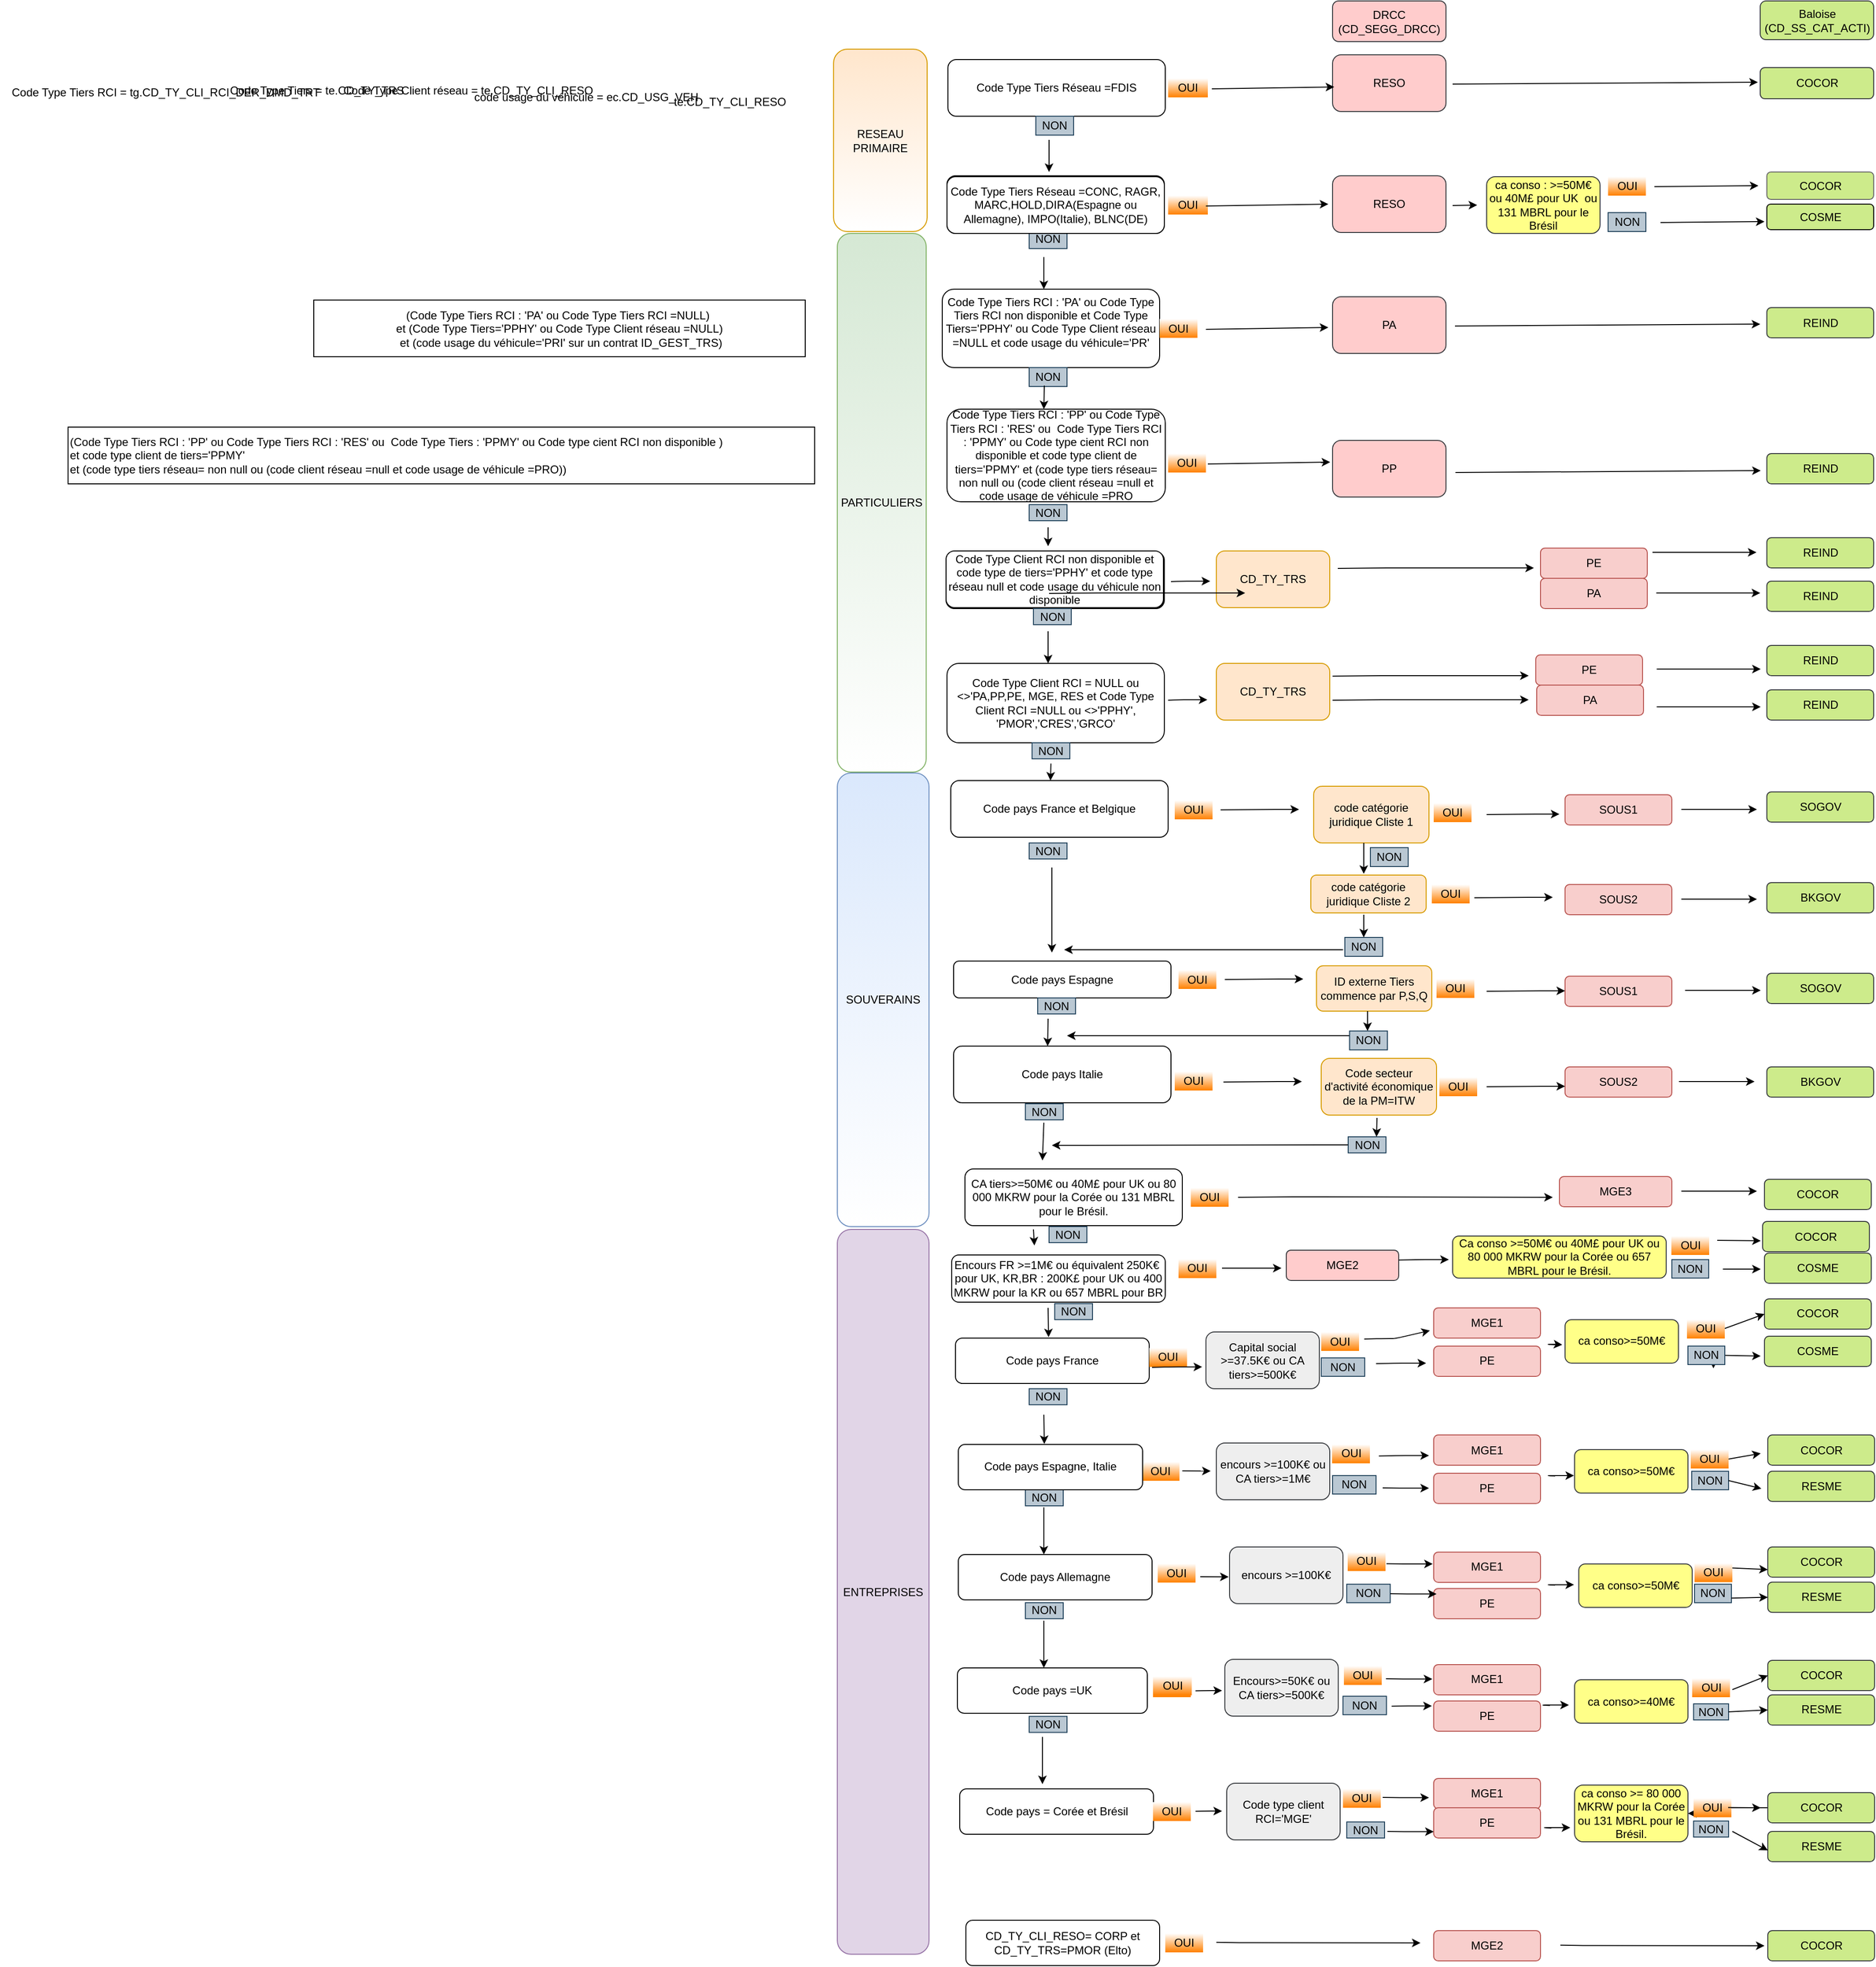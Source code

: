 <mxfile version="28.0.9">
  <diagram name="Page-1" id="UvZNAKlhLB8XKln5iA3g">
    <mxGraphModel dx="2484" dy="790" grid="1" gridSize="10" guides="1" tooltips="1" connect="1" arrows="1" fold="1" page="1" pageScale="1" pageWidth="827" pageHeight="1169" math="0" shadow="0">
      <root>
        <mxCell id="0" />
        <mxCell id="1" parent="0" />
        <mxCell id="wAHJT5awu5P1_dG3o4Xo-1" value="Code Type Tiers Réseau =FDIS" style="rounded=1;whiteSpace=wrap;html=1;" parent="1" vertex="1">
          <mxGeometry x="291" y="252" width="230" height="60" as="geometry" />
        </mxCell>
        <mxCell id="wAHJT5awu5P1_dG3o4Xo-2" value="COCOR" style="rounded=1;whiteSpace=wrap;html=1;strokeColor=#36393d;fillColor=#CDEB8B;" parent="1" vertex="1">
          <mxGeometry x="1150.5" y="260.5" width="120" height="33" as="geometry" />
        </mxCell>
        <mxCell id="wAHJT5awu5P1_dG3o4Xo-3" value="RESO" style="rounded=1;whiteSpace=wrap;html=1;strokeColor=#36393d;fillColor=#ffcccc;" parent="1" vertex="1">
          <mxGeometry x="698" y="247" width="120" height="60" as="geometry" />
        </mxCell>
        <mxCell id="wAHJT5awu5P1_dG3o4Xo-4" value="RESEAU PRIMAIRE" style="rounded=1;whiteSpace=wrap;html=1;fillColor=#ffe6cc;strokeColor=#d79b00;gradientColor=#ffffff;" parent="1" vertex="1">
          <mxGeometry x="170" y="241" width="99" height="193" as="geometry" />
        </mxCell>
        <mxCell id="wAHJT5awu5P1_dG3o4Xo-5" value="Code Type Tiers Réseau =CONC, RAGR, MARC,HOLD,DIRA(Espagne ou Allemagne), IMPO(Italie), BLNC(DE)" style="rounded=1;whiteSpace=wrap;html=1;" parent="1" vertex="1">
          <mxGeometry x="290" y="376" width="230" height="60" as="geometry" />
        </mxCell>
        <mxCell id="wAHJT5awu5P1_dG3o4Xo-6" value="COCOR" style="rounded=1;whiteSpace=wrap;html=1;strokeColor=#666666;fillColor=#CDEB8B;" parent="1" vertex="1">
          <mxGeometry x="1157.5" y="371" width="113" height="29" as="geometry" />
        </mxCell>
        <mxCell id="wAHJT5awu5P1_dG3o4Xo-7" value="COSME" style="rounded=1;whiteSpace=wrap;html=1;fillColor=#CDEB8B;" parent="1" vertex="1">
          <mxGeometry x="1157.5" y="405" width="113" height="27" as="geometry" />
        </mxCell>
        <mxCell id="wAHJT5awu5P1_dG3o4Xo-8" value="OUI" style="text;html=1;strokeColor=none;align=center;verticalAlign=middle;whiteSpace=wrap;rounded=0;fillColor=#ffffff;gradientColor=#FF8000;" parent="1" vertex="1">
          <mxGeometry x="524" y="272" width="42" height="20" as="geometry" />
        </mxCell>
        <mxCell id="wAHJT5awu5P1_dG3o4Xo-9" value="NON" style="text;html=1;strokeColor=#23445d;align=center;verticalAlign=middle;whiteSpace=wrap;rounded=0;fillColor=#bac8d3;" parent="1" vertex="1">
          <mxGeometry x="384" y="312" width="40" height="20" as="geometry" />
        </mxCell>
        <mxCell id="wAHJT5awu5P1_dG3o4Xo-10" value="Code Type Tiers RCI : &#39;PA&#39; ou Code Type Tiers RCI&amp;nbsp;non disponible et Code Type Tiers=&#39;PPHY&#39; ou Code Type Client réseau =NULL et code usage du véhicule=&#39;PR&#39;&lt;br&gt;&amp;nbsp;" style="rounded=1;whiteSpace=wrap;html=1;" parent="1" vertex="1">
          <mxGeometry x="285" y="495" width="230" height="83" as="geometry" />
        </mxCell>
        <mxCell id="wAHJT5awu5P1_dG3o4Xo-11" value="PA" style="rounded=1;whiteSpace=wrap;html=1;strokeColor=#36393d;fillColor=#ffcccc;" parent="1" vertex="1">
          <mxGeometry x="698" y="503" width="120" height="60" as="geometry" />
        </mxCell>
        <mxCell id="wAHJT5awu5P1_dG3o4Xo-12" value="PARTICULIERS" style="rounded=1;whiteSpace=wrap;html=1;fillColor=#d5e8d4;strokeColor=#82b366;gradientColor=#ffffff;" parent="1" vertex="1">
          <mxGeometry x="174" y="436" width="94" height="570" as="geometry" />
        </mxCell>
        <mxCell id="wAHJT5awu5P1_dG3o4Xo-13" value="Code Type Tiers Réseau =CONC, RAGR, MARC,HOLD,DIRA(Espagne ou Allemagne), IMPO(Italie), BLNC(DE)" style="rounded=1;whiteSpace=wrap;html=1;" parent="1" vertex="1">
          <mxGeometry x="290" y="375" width="230" height="60" as="geometry" />
        </mxCell>
        <mxCell id="wAHJT5awu5P1_dG3o4Xo-14" value="NON" style="text;html=1;strokeColor=#23445d;align=center;verticalAlign=middle;whiteSpace=wrap;rounded=0;fillColor=#bac8d3;" parent="1" vertex="1">
          <mxGeometry x="377" y="432" width="40" height="20" as="geometry" />
        </mxCell>
        <mxCell id="wAHJT5awu5P1_dG3o4Xo-15" value="Code Type Tiers Réseau =CONC, RAGR, MARC,HOLD,DIRA(Espagne ou Allemagne), IMPO(Italie), BLNC(DE)" style="rounded=1;whiteSpace=wrap;html=1;" parent="1" vertex="1">
          <mxGeometry x="290" y="376" width="230" height="60" as="geometry" />
        </mxCell>
        <mxCell id="wAHJT5awu5P1_dG3o4Xo-16" value="ca conso : &amp;gt;=50M€ ou 40M£ pour UK&amp;nbsp; ou 131 MBRL pour le Brésil" style="rounded=1;whiteSpace=wrap;html=1;fillColor=#ffff88;strokeColor=#36393d;" parent="1" vertex="1">
          <mxGeometry x="861" y="376" width="120" height="60" as="geometry" />
        </mxCell>
        <mxCell id="wAHJT5awu5P1_dG3o4Xo-17" value="RESO" style="rounded=1;whiteSpace=wrap;html=1;strokeColor=#36393d;fillColor=#ffcccc;" parent="1" vertex="1">
          <mxGeometry x="698" y="375" width="120" height="60" as="geometry" />
        </mxCell>
        <mxCell id="wAHJT5awu5P1_dG3o4Xo-18" value="NON" style="text;html=1;strokeColor=#23445d;align=center;verticalAlign=middle;whiteSpace=wrap;rounded=0;fillColor=#bac8d3;" parent="1" vertex="1">
          <mxGeometry x="989.5" y="414" width="40" height="20" as="geometry" />
        </mxCell>
        <mxCell id="wAHJT5awu5P1_dG3o4Xo-19" value="OUI" style="text;html=1;strokeColor=none;align=center;verticalAlign=middle;whiteSpace=wrap;rounded=0;fillColor=#ffffff;gradientColor=#FF8000;" parent="1" vertex="1">
          <mxGeometry x="989.5" y="376" width="40" height="20" as="geometry" />
        </mxCell>
        <mxCell id="wAHJT5awu5P1_dG3o4Xo-20" value="NON" style="text;html=1;strokeColor=#23445d;align=center;verticalAlign=middle;whiteSpace=wrap;rounded=0;fillColor=#bac8d3;" parent="1" vertex="1">
          <mxGeometry x="377" y="578" width="40" height="20" as="geometry" />
        </mxCell>
        <mxCell id="wAHJT5awu5P1_dG3o4Xo-21" value="Code Type Tiers RCI : &#39;PP&#39; ou Code Type Tiers RCI : &#39;RES&#39; ou&amp;nbsp;&amp;nbsp;Code Type Tiers RCI : &#39;PPMY&#39; ou Code type cient RCI non disponible et code type client de tiers=&#39;PPMY&#39; et (code type tiers réseau= non null ou (code client réseau =null et code usage de véhicule =PRO" style="rounded=1;whiteSpace=wrap;html=1;" parent="1" vertex="1">
          <mxGeometry x="290" y="622" width="231" height="98" as="geometry" />
        </mxCell>
        <mxCell id="wAHJT5awu5P1_dG3o4Xo-22" value="PP" style="rounded=1;whiteSpace=wrap;html=1;strokeColor=#36393d;fillColor=#ffcccc;" parent="1" vertex="1">
          <mxGeometry x="698" y="655" width="120" height="60" as="geometry" />
        </mxCell>
        <mxCell id="wAHJT5awu5P1_dG3o4Xo-23" value="REIND" style="rounded=1;whiteSpace=wrap;html=1;fillColor=#cdeb8b;strokeColor=#36393d;" parent="1" vertex="1">
          <mxGeometry x="1157.5" y="514.5" width="113" height="32" as="geometry" />
        </mxCell>
        <mxCell id="wAHJT5awu5P1_dG3o4Xo-24" value="REIND" style="rounded=1;whiteSpace=wrap;html=1;fillColor=#cdeb8b;strokeColor=#36393d;" parent="1" vertex="1">
          <mxGeometry x="1157.5" y="669" width="113" height="32" as="geometry" />
        </mxCell>
        <mxCell id="wAHJT5awu5P1_dG3o4Xo-25" value="NON" style="text;html=1;strokeColor=#23445d;align=center;verticalAlign=middle;whiteSpace=wrap;rounded=0;fillColor=#bac8d3;" parent="1" vertex="1">
          <mxGeometry x="377" y="723" width="40" height="17" as="geometry" />
        </mxCell>
        <mxCell id="wAHJT5awu5P1_dG3o4Xo-26" value="Code Type Client RCI non disponible et code type de tiers=&#39;PPHY&#39;" style="rounded=1;whiteSpace=wrap;html=1;" parent="1" vertex="1">
          <mxGeometry x="290" y="773" width="230" height="60" as="geometry" />
        </mxCell>
        <mxCell id="wAHJT5awu5P1_dG3o4Xo-27" value="Code Type Client RCI non disponible et code type de tiers=&#39;PPHY&#39;" style="rounded=1;whiteSpace=wrap;html=1;" parent="1" vertex="1">
          <mxGeometry x="289" y="773" width="230" height="60" as="geometry" />
        </mxCell>
        <mxCell id="wAHJT5awu5P1_dG3o4Xo-28" value="Code Type Client RCI non disponible et code type de tiers=&#39;PPHY&#39; et code type réseau null et code usage du véhicule non disponible" style="rounded=1;whiteSpace=wrap;html=1;" parent="1" vertex="1">
          <mxGeometry x="289" y="772" width="230" height="60" as="geometry" />
        </mxCell>
        <mxCell id="wAHJT5awu5P1_dG3o4Xo-29" value="Code Type Client RCI = NULL ou &amp;lt;&amp;gt;&#39;PA,PP,PE, MGE, RES et Code Type Client RCI =NULL ou &amp;lt;&amp;gt;&#39;PPHY&#39;, &#39;PMOR&#39;,&#39;CRES&#39;,&#39;GRCO&#39;" style="rounded=1;whiteSpace=wrap;html=1;" parent="1" vertex="1">
          <mxGeometry x="290" y="891" width="230" height="84" as="geometry" />
        </mxCell>
        <mxCell id="wAHJT5awu5P1_dG3o4Xo-30" value="CD_TY_TRS" style="rounded=1;whiteSpace=wrap;html=1;strokeColor=#d79b00;fillColor=#ffe6cc;" parent="1" vertex="1">
          <mxGeometry x="575" y="891" width="120" height="60" as="geometry" />
        </mxCell>
        <mxCell id="wAHJT5awu5P1_dG3o4Xo-31" value="NON" style="text;html=1;strokeColor=#23445d;align=center;verticalAlign=middle;whiteSpace=wrap;rounded=0;fillColor=#bac8d3;" parent="1" vertex="1">
          <mxGeometry x="381.5" y="833" width="40" height="17" as="geometry" />
        </mxCell>
        <mxCell id="wAHJT5awu5P1_dG3o4Xo-32" value="OUI" style="text;html=1;strokeColor=none;align=center;verticalAlign=middle;whiteSpace=wrap;rounded=0;fillColor=#ffffff;gradientColor=#FF8000;" parent="1" vertex="1">
          <mxGeometry x="531" y="1036" width="40" height="20" as="geometry" />
        </mxCell>
        <mxCell id="wAHJT5awu5P1_dG3o4Xo-33" value="SOGOV" style="rounded=1;whiteSpace=wrap;html=1;strokeColor=#36393d;fillColor=#cdeb8b;" parent="1" vertex="1">
          <mxGeometry x="1157.5" y="1027" width="113" height="32" as="geometry" />
        </mxCell>
        <mxCell id="wAHJT5awu5P1_dG3o4Xo-34" value="Code pays France et Belgique" style="rounded=1;whiteSpace=wrap;html=1;" parent="1" vertex="1">
          <mxGeometry x="294" y="1015" width="230" height="60" as="geometry" />
        </mxCell>
        <mxCell id="wAHJT5awu5P1_dG3o4Xo-35" value="NON" style="text;html=1;strokeColor=#23445d;align=center;verticalAlign=middle;whiteSpace=wrap;rounded=0;fillColor=#bac8d3;" parent="1" vertex="1">
          <mxGeometry x="380" y="975" width="40" height="17" as="geometry" />
        </mxCell>
        <mxCell id="wAHJT5awu5P1_dG3o4Xo-36" value="code catégorie juridique Cliste 1" style="rounded=1;whiteSpace=wrap;html=1;fillColor=#ffe6cc;strokeColor=#d79b00;" parent="1" vertex="1">
          <mxGeometry x="678" y="1021" width="122" height="60" as="geometry" />
        </mxCell>
        <mxCell id="wAHJT5awu5P1_dG3o4Xo-37" value="OUI" style="text;html=1;strokeColor=none;align=center;verticalAlign=middle;whiteSpace=wrap;rounded=0;fillColor=#ffffff;gradientColor=#FF8000;" parent="1" vertex="1">
          <mxGeometry x="805" y="1039" width="40" height="20" as="geometry" />
        </mxCell>
        <mxCell id="wAHJT5awu5P1_dG3o4Xo-38" value="BKGOV" style="rounded=1;whiteSpace=wrap;html=1;strokeColor=#36393d;fillColor=#cdeb8b;" parent="1" vertex="1">
          <mxGeometry x="1157.5" y="1123" width="113" height="32" as="geometry" />
        </mxCell>
        <mxCell id="wAHJT5awu5P1_dG3o4Xo-39" value="SOGOV" style="rounded=1;whiteSpace=wrap;html=1;strokeColor=#36393d;fillColor=#cdeb8b;" parent="1" vertex="1">
          <mxGeometry x="1157.5" y="1219" width="113" height="32" as="geometry" />
        </mxCell>
        <mxCell id="wAHJT5awu5P1_dG3o4Xo-40" value="ID externe Tiers commence par P,S,Q" style="rounded=1;whiteSpace=wrap;html=1;fillColor=#ffe6cc;strokeColor=#d79b00;" parent="1" vertex="1">
          <mxGeometry x="681" y="1211" width="122" height="48" as="geometry" />
        </mxCell>
        <mxCell id="wAHJT5awu5P1_dG3o4Xo-41" value="code catégorie juridique Cliste 2" style="rounded=1;whiteSpace=wrap;html=1;fillColor=#ffe6cc;strokeColor=#d79b00;" parent="1" vertex="1">
          <mxGeometry x="675" y="1115" width="122" height="40" as="geometry" />
        </mxCell>
        <mxCell id="wAHJT5awu5P1_dG3o4Xo-42" value="OUI" style="text;html=1;strokeColor=none;align=center;verticalAlign=middle;whiteSpace=wrap;rounded=0;fillColor=#ffffff;gradientColor=#FF8000;" parent="1" vertex="1">
          <mxGeometry x="803" y="1125" width="40" height="20" as="geometry" />
        </mxCell>
        <mxCell id="wAHJT5awu5P1_dG3o4Xo-43" value="OUI" style="text;html=1;strokeColor=none;align=center;verticalAlign=middle;whiteSpace=wrap;rounded=0;fillColor=#ffffff;gradientColor=#FF8000;" parent="1" vertex="1">
          <mxGeometry x="808" y="1225" width="40" height="20" as="geometry" />
        </mxCell>
        <mxCell id="wAHJT5awu5P1_dG3o4Xo-44" value="" style="endArrow=classic;html=1;entryX=0.459;entryY=-0.033;entryDx=0;entryDy=0;entryPerimeter=0;" parent="1" target="wAHJT5awu5P1_dG3o4Xo-41" edge="1">
          <mxGeometry width="50" height="50" relative="1" as="geometry">
            <mxPoint x="731" y="1081" as="sourcePoint" />
            <mxPoint x="806" y="1039" as="targetPoint" />
          </mxGeometry>
        </mxCell>
        <mxCell id="wAHJT5awu5P1_dG3o4Xo-45" value="NON" style="text;html=1;strokeColor=#23445d;align=center;verticalAlign=middle;whiteSpace=wrap;rounded=0;fillColor=#bac8d3;" parent="1" vertex="1">
          <mxGeometry x="738" y="1086" width="40" height="20" as="geometry" />
        </mxCell>
        <mxCell id="wAHJT5awu5P1_dG3o4Xo-46" value="NON" style="text;html=1;strokeColor=#23445d;align=center;verticalAlign=middle;whiteSpace=wrap;rounded=0;fillColor=#bac8d3;" parent="1" vertex="1">
          <mxGeometry x="711" y="1181" width="40" height="20" as="geometry" />
        </mxCell>
        <mxCell id="wAHJT5awu5P1_dG3o4Xo-47" value="Code pays Espagne" style="rounded=1;whiteSpace=wrap;html=1;" parent="1" vertex="1">
          <mxGeometry x="297" y="1206" width="230" height="39" as="geometry" />
        </mxCell>
        <mxCell id="wAHJT5awu5P1_dG3o4Xo-48" value="Code secteur d&#39;activité économique de la PM=ITW" style="rounded=1;whiteSpace=wrap;html=1;fillColor=#ffe6cc;strokeColor=#d79b00;" parent="1" vertex="1">
          <mxGeometry x="686" y="1309" width="122" height="60" as="geometry" />
        </mxCell>
        <mxCell id="wAHJT5awu5P1_dG3o4Xo-49" value="OUI" style="text;html=1;strokeColor=none;align=center;verticalAlign=middle;whiteSpace=wrap;rounded=0;fillColor=#ffffff;gradientColor=#FF8000;" parent="1" vertex="1">
          <mxGeometry x="811" y="1329" width="40" height="20" as="geometry" />
        </mxCell>
        <mxCell id="wAHJT5awu5P1_dG3o4Xo-50" value="OUI" style="text;html=1;strokeColor=none;align=center;verticalAlign=middle;whiteSpace=wrap;rounded=0;fillColor=#ffffff;gradientColor=#FF8000;" parent="1" vertex="1">
          <mxGeometry x="548" y="1446" width="40" height="20" as="geometry" />
        </mxCell>
        <mxCell id="wAHJT5awu5P1_dG3o4Xo-51" value="CA tiers&amp;gt;=50M€ ou 40M£ pour UK ou 80 000 MKRW pour la Corée ou 131 MBRL pour le Brésil." style="rounded=1;whiteSpace=wrap;html=1;" parent="1" vertex="1">
          <mxGeometry x="309" y="1426" width="230" height="60" as="geometry" />
        </mxCell>
        <mxCell id="wAHJT5awu5P1_dG3o4Xo-52" value="NON" style="text;html=1;strokeColor=#23445d;align=center;verticalAlign=middle;whiteSpace=wrap;rounded=0;fillColor=#bac8d3;" parent="1" vertex="1">
          <mxGeometry x="714.5" y="1392" width="40" height="17" as="geometry" />
        </mxCell>
        <mxCell id="wAHJT5awu5P1_dG3o4Xo-53" value="MGE3" style="rounded=1;whiteSpace=wrap;html=1;strokeColor=#b85450;fillColor=#f8cecc;" parent="1" vertex="1">
          <mxGeometry x="938" y="1434" width="119" height="32" as="geometry" />
        </mxCell>
        <mxCell id="wAHJT5awu5P1_dG3o4Xo-54" value="SOUVERAINS" style="rounded=1;whiteSpace=wrap;html=1;strokeColor=#6c8ebf;fillColor=#dae8fc;gradientColor=#ffffff;" parent="1" vertex="1">
          <mxGeometry x="174" y="1007" width="97" height="480" as="geometry" />
        </mxCell>
        <mxCell id="wAHJT5awu5P1_dG3o4Xo-55" value="BKGOV" style="rounded=1;whiteSpace=wrap;html=1;strokeColor=#36393d;fillColor=#cdeb8b;" parent="1" vertex="1">
          <mxGeometry x="1157.5" y="1318" width="113" height="32" as="geometry" />
        </mxCell>
        <mxCell id="wAHJT5awu5P1_dG3o4Xo-56" value="OUI" style="text;html=1;strokeColor=none;align=center;verticalAlign=middle;whiteSpace=wrap;rounded=0;fillColor=#ffffff;gradientColor=#FF8000;" parent="1" vertex="1">
          <mxGeometry x="531" y="1323" width="40" height="20" as="geometry" />
        </mxCell>
        <mxCell id="wAHJT5awu5P1_dG3o4Xo-57" value="NON" style="text;html=1;strokeColor=#23445d;align=center;verticalAlign=middle;whiteSpace=wrap;rounded=0;fillColor=#bac8d3;" parent="1" vertex="1">
          <mxGeometry x="398" y="1487" width="40" height="17" as="geometry" />
        </mxCell>
        <mxCell id="wAHJT5awu5P1_dG3o4Xo-58" style="edgeStyle=orthogonalEdgeStyle;rounded=0;orthogonalLoop=1;jettySize=auto;html=1;" parent="1" edge="1">
          <mxGeometry relative="1" as="geometry">
            <mxPoint x="401" y="1197" as="targetPoint" />
            <mxPoint x="401" y="1107" as="sourcePoint" />
          </mxGeometry>
        </mxCell>
        <mxCell id="wAHJT5awu5P1_dG3o4Xo-59" value="Code pays Italie" style="rounded=1;whiteSpace=wrap;html=1;" parent="1" vertex="1">
          <mxGeometry x="297" y="1296" width="230" height="60" as="geometry" />
        </mxCell>
        <mxCell id="wAHJT5awu5P1_dG3o4Xo-60" value="" style="endArrow=classic;html=1;exitX=0;exitY=0.5;exitDx=0;exitDy=0;" parent="1" source="wAHJT5awu5P1_dG3o4Xo-52" edge="1">
          <mxGeometry width="50" height="50" relative="1" as="geometry">
            <mxPoint x="639" y="1278" as="sourcePoint" />
            <mxPoint x="401" y="1401" as="targetPoint" />
            <Array as="points" />
          </mxGeometry>
        </mxCell>
        <mxCell id="wAHJT5awu5P1_dG3o4Xo-61" value="" style="endArrow=classic;html=1;entryX=0.75;entryY=0;entryDx=0;entryDy=0;" parent="1" target="wAHJT5awu5P1_dG3o4Xo-52" edge="1">
          <mxGeometry width="50" height="50" relative="1" as="geometry">
            <mxPoint x="745" y="1372" as="sourcePoint" />
            <mxPoint x="689" y="1228" as="targetPoint" />
          </mxGeometry>
        </mxCell>
        <mxCell id="wAHJT5awu5P1_dG3o4Xo-62" value="SOUS2" style="rounded=1;whiteSpace=wrap;html=1;strokeColor=#b85450;fillColor=#f8cecc;" parent="1" vertex="1">
          <mxGeometry x="944" y="1318" width="113" height="32" as="geometry" />
        </mxCell>
        <mxCell id="wAHJT5awu5P1_dG3o4Xo-63" value="SOUS1" style="rounded=1;whiteSpace=wrap;html=1;strokeColor=#b85450;fillColor=#f8cecc;" parent="1" vertex="1">
          <mxGeometry x="944" y="1222" width="113" height="32" as="geometry" />
        </mxCell>
        <mxCell id="wAHJT5awu5P1_dG3o4Xo-64" value="SOUS2" style="rounded=1;whiteSpace=wrap;html=1;strokeColor=#b85450;fillColor=#f8cecc;" parent="1" vertex="1">
          <mxGeometry x="944" y="1125" width="113" height="32" as="geometry" />
        </mxCell>
        <mxCell id="wAHJT5awu5P1_dG3o4Xo-65" value="SOUS1" style="rounded=1;whiteSpace=wrap;html=1;strokeColor=#b85450;fillColor=#f8cecc;" parent="1" vertex="1">
          <mxGeometry x="944" y="1030" width="113" height="32" as="geometry" />
        </mxCell>
        <mxCell id="wAHJT5awu5P1_dG3o4Xo-66" value="" style="endArrow=classic;html=1;exitX=0;exitY=0.25;exitDx=0;exitDy=0;" parent="1" source="wAHJT5awu5P1_dG3o4Xo-70" edge="1">
          <mxGeometry width="50" height="50" relative="1" as="geometry">
            <mxPoint x="705" y="1288.5" as="sourcePoint" />
            <mxPoint x="417" y="1285" as="targetPoint" />
            <Array as="points" />
          </mxGeometry>
        </mxCell>
        <mxCell id="wAHJT5awu5P1_dG3o4Xo-67" value="" style="endArrow=classic;html=1;entryX=0.75;entryY=0;entryDx=0;entryDy=0;" parent="1" edge="1">
          <mxGeometry width="50" height="50" relative="1" as="geometry">
            <mxPoint x="735" y="1259" as="sourcePoint" />
            <mxPoint x="735" y="1280" as="targetPoint" />
          </mxGeometry>
        </mxCell>
        <mxCell id="wAHJT5awu5P1_dG3o4Xo-68" value="" style="endArrow=classic;html=1;" parent="1" edge="1">
          <mxGeometry width="50" height="50" relative="1" as="geometry">
            <mxPoint x="709" y="1194" as="sourcePoint" />
            <mxPoint x="414" y="1194" as="targetPoint" />
            <Array as="points" />
          </mxGeometry>
        </mxCell>
        <mxCell id="wAHJT5awu5P1_dG3o4Xo-69" value="" style="endArrow=classic;html=1;entryX=0.5;entryY=0;entryDx=0;entryDy=0;" parent="1" target="wAHJT5awu5P1_dG3o4Xo-46" edge="1">
          <mxGeometry width="50" height="50" relative="1" as="geometry">
            <mxPoint x="731" y="1157" as="sourcePoint" />
            <mxPoint x="713.67" y="1186" as="targetPoint" />
          </mxGeometry>
        </mxCell>
        <mxCell id="wAHJT5awu5P1_dG3o4Xo-70" value="NON" style="text;html=1;strokeColor=#23445d;align=center;verticalAlign=middle;whiteSpace=wrap;rounded=0;fillColor=#bac8d3;" parent="1" vertex="1">
          <mxGeometry x="716" y="1280" width="40" height="20" as="geometry" />
        </mxCell>
        <mxCell id="wAHJT5awu5P1_dG3o4Xo-71" value="NON" style="text;html=1;strokeColor=#23445d;align=center;verticalAlign=middle;whiteSpace=wrap;rounded=0;fillColor=#bac8d3;" parent="1" vertex="1">
          <mxGeometry x="386" y="1245" width="40" height="17" as="geometry" />
        </mxCell>
        <mxCell id="wAHJT5awu5P1_dG3o4Xo-72" value="OUI" style="text;html=1;strokeColor=none;align=center;verticalAlign=middle;whiteSpace=wrap;rounded=0;fillColor=#ffffff;gradientColor=#FF8000;" parent="1" vertex="1">
          <mxGeometry x="535" y="1215.5" width="40" height="20" as="geometry" />
        </mxCell>
        <mxCell id="wAHJT5awu5P1_dG3o4Xo-73" value="NON" style="text;html=1;strokeColor=#23445d;align=center;verticalAlign=middle;whiteSpace=wrap;rounded=0;fillColor=#bac8d3;" parent="1" vertex="1">
          <mxGeometry x="377" y="1081" width="40" height="17" as="geometry" />
        </mxCell>
        <mxCell id="wAHJT5awu5P1_dG3o4Xo-74" value="PE" style="rounded=1;whiteSpace=wrap;html=1;strokeColor=#b85450;fillColor=#f8cecc;" parent="1" vertex="1">
          <mxGeometry x="913" y="882" width="113" height="32" as="geometry" />
        </mxCell>
        <mxCell id="wAHJT5awu5P1_dG3o4Xo-75" value="PA" style="rounded=1;whiteSpace=wrap;html=1;strokeColor=#b85450;fillColor=#f8cecc;" parent="1" vertex="1">
          <mxGeometry x="914" y="914" width="113" height="32" as="geometry" />
        </mxCell>
        <mxCell id="wAHJT5awu5P1_dG3o4Xo-76" value="REIND" style="rounded=1;whiteSpace=wrap;html=1;fillColor=#cdeb8b;strokeColor=#36393d;" parent="1" vertex="1">
          <mxGeometry x="1157.5" y="872" width="113" height="32" as="geometry" />
        </mxCell>
        <mxCell id="wAHJT5awu5P1_dG3o4Xo-77" value="REIND" style="rounded=1;whiteSpace=wrap;html=1;fillColor=#cdeb8b;strokeColor=#36393d;" parent="1" vertex="1">
          <mxGeometry x="1157.5" y="919" width="113" height="32" as="geometry" />
        </mxCell>
        <mxCell id="wAHJT5awu5P1_dG3o4Xo-78" value="DRCC (CD_SEGG_DRCC)" style="rounded=1;whiteSpace=wrap;html=1;strokeColor=#36393d;fillColor=#ffcccc;" parent="1" vertex="1">
          <mxGeometry x="698" y="190" width="120" height="43" as="geometry" />
        </mxCell>
        <mxCell id="wAHJT5awu5P1_dG3o4Xo-79" value="Baloise (CD_SS_CAT_ACTI)" style="rounded=1;whiteSpace=wrap;html=1;strokeColor=#36393d;fillColor=#CDEB8B;" parent="1" vertex="1">
          <mxGeometry x="1150.5" y="190" width="120" height="41" as="geometry" />
        </mxCell>
        <mxCell id="wAHJT5awu5P1_dG3o4Xo-80" value="CD_TY_TRS" style="rounded=1;whiteSpace=wrap;html=1;strokeColor=#d79b00;fillColor=#ffe6cc;" parent="1" vertex="1">
          <mxGeometry x="575" y="772" width="120" height="60" as="geometry" />
        </mxCell>
        <mxCell id="wAHJT5awu5P1_dG3o4Xo-81" value="PA" style="rounded=1;whiteSpace=wrap;html=1;strokeColor=#b85450;fillColor=#f8cecc;" parent="1" vertex="1">
          <mxGeometry x="918" y="801" width="113" height="32" as="geometry" />
        </mxCell>
        <mxCell id="wAHJT5awu5P1_dG3o4Xo-82" value="REIND" style="rounded=1;whiteSpace=wrap;html=1;fillColor=#cdeb8b;strokeColor=#36393d;" parent="1" vertex="1">
          <mxGeometry x="1157.5" y="758" width="113" height="32" as="geometry" />
        </mxCell>
        <mxCell id="wAHJT5awu5P1_dG3o4Xo-83" value="REIND" style="rounded=1;whiteSpace=wrap;html=1;fillColor=#cdeb8b;strokeColor=#36393d;" parent="1" vertex="1">
          <mxGeometry x="1157.5" y="804" width="113" height="32" as="geometry" />
        </mxCell>
        <mxCell id="wAHJT5awu5P1_dG3o4Xo-84" value="Code pays = Corée et Brésil" style="rounded=1;whiteSpace=wrap;html=1;" parent="1" vertex="1">
          <mxGeometry x="303.5" y="2082" width="205" height="48" as="geometry" />
        </mxCell>
        <mxCell id="wAHJT5awu5P1_dG3o4Xo-85" value="Code type client RCI=&#39;MGE&#39;" style="rounded=1;whiteSpace=wrap;html=1;strokeColor=#36393d;fillColor=#eeeeee;" parent="1" vertex="1">
          <mxGeometry x="586" y="2076" width="120" height="60" as="geometry" />
        </mxCell>
        <mxCell id="wAHJT5awu5P1_dG3o4Xo-86" value="MGE1" style="rounded=1;whiteSpace=wrap;html=1;strokeColor=#b85450;fillColor=#f8cecc;" parent="1" vertex="1">
          <mxGeometry x="805" y="2071" width="113" height="32" as="geometry" />
        </mxCell>
        <mxCell id="wAHJT5awu5P1_dG3o4Xo-87" value="PE" style="rounded=1;whiteSpace=wrap;html=1;strokeColor=#b85450;fillColor=#f8cecc;" parent="1" vertex="1">
          <mxGeometry x="805" y="2102" width="113" height="32" as="geometry" />
        </mxCell>
        <mxCell id="wAHJT5awu5P1_dG3o4Xo-88" value="" style="edgeStyle=orthogonalEdgeStyle;rounded=0;orthogonalLoop=1;jettySize=auto;html=1;" parent="1" source="wAHJT5awu5P1_dG3o4Xo-89" target="wAHJT5awu5P1_dG3o4Xo-225" edge="1">
          <mxGeometry relative="1" as="geometry" />
        </mxCell>
        <mxCell id="wAHJT5awu5P1_dG3o4Xo-89" value="COCOR" style="rounded=1;whiteSpace=wrap;html=1;fillColor=#cdeb8b;strokeColor=#36393d;" parent="1" vertex="1">
          <mxGeometry x="1158.5" y="2086" width="113" height="32" as="geometry" />
        </mxCell>
        <mxCell id="wAHJT5awu5P1_dG3o4Xo-90" value="RESME" style="rounded=1;whiteSpace=wrap;html=1;fillColor=#cdeb8b;strokeColor=#36393d;" parent="1" vertex="1">
          <mxGeometry x="1158.5" y="2127" width="113" height="32" as="geometry" />
        </mxCell>
        <mxCell id="wAHJT5awu5P1_dG3o4Xo-91" value="OUI" style="text;html=1;strokeColor=none;align=center;verticalAlign=middle;whiteSpace=wrap;rounded=0;fillColor=#ffffff;gradientColor=#FF8000;" parent="1" vertex="1">
          <mxGeometry x="508" y="2096" width="40" height="20" as="geometry" />
        </mxCell>
        <mxCell id="wAHJT5awu5P1_dG3o4Xo-92" value="OUI" style="text;html=1;strokeColor=none;align=center;verticalAlign=middle;whiteSpace=wrap;rounded=0;fillColor=#ffffff;gradientColor=#FF8000;" parent="1" vertex="1">
          <mxGeometry x="709" y="2082" width="40" height="20" as="geometry" />
        </mxCell>
        <mxCell id="wAHJT5awu5P1_dG3o4Xo-93" value="OUI" style="text;html=1;strokeColor=none;align=center;verticalAlign=middle;whiteSpace=wrap;rounded=0;fillColor=#ffffff;gradientColor=#FF8000;" parent="1" vertex="1">
          <mxGeometry x="1080" y="2092" width="40" height="20" as="geometry" />
        </mxCell>
        <mxCell id="wAHJT5awu5P1_dG3o4Xo-94" value="NON" style="text;html=1;strokeColor=#23445d;align=center;verticalAlign=middle;whiteSpace=wrap;rounded=0;fillColor=#bac8d3;" parent="1" vertex="1">
          <mxGeometry x="1080" y="2116" width="37" height="17" as="geometry" />
        </mxCell>
        <mxCell id="wAHJT5awu5P1_dG3o4Xo-95" value="Code pays =UK" style="rounded=1;whiteSpace=wrap;html=1;" parent="1" vertex="1">
          <mxGeometry x="301" y="1954" width="201" height="48" as="geometry" />
        </mxCell>
        <mxCell id="wAHJT5awu5P1_dG3o4Xo-96" value="Encours&amp;gt;=50K€ ou CA tiers&amp;gt;=500K€" style="rounded=1;whiteSpace=wrap;html=1;strokeColor=#36393d;fillColor=#eeeeee;" parent="1" vertex="1">
          <mxGeometry x="584" y="1945" width="120" height="60" as="geometry" />
        </mxCell>
        <mxCell id="wAHJT5awu5P1_dG3o4Xo-97" value="MGE1" style="rounded=1;whiteSpace=wrap;html=1;strokeColor=#b85450;fillColor=#f8cecc;" parent="1" vertex="1">
          <mxGeometry x="805" y="1950.48" width="113" height="32" as="geometry" />
        </mxCell>
        <mxCell id="wAHJT5awu5P1_dG3o4Xo-98" value="PE" style="rounded=1;whiteSpace=wrap;html=1;strokeColor=#b85450;fillColor=#f8cecc;" parent="1" vertex="1">
          <mxGeometry x="805" y="1988.98" width="113" height="32" as="geometry" />
        </mxCell>
        <mxCell id="wAHJT5awu5P1_dG3o4Xo-99" value="OUI" style="text;html=1;strokeColor=none;align=center;verticalAlign=middle;whiteSpace=wrap;rounded=0;fillColor=#ffffff;gradientColor=#FF8000;" parent="1" vertex="1">
          <mxGeometry x="508" y="1965" width="40" height="20" as="geometry" />
        </mxCell>
        <mxCell id="wAHJT5awu5P1_dG3o4Xo-100" value="ca conso&amp;gt;=40M€" style="rounded=1;whiteSpace=wrap;html=1;strokeColor=#36393d;fillColor=#ffff88;" parent="1" vertex="1">
          <mxGeometry x="954.04" y="1966.5" width="120" height="46" as="geometry" />
        </mxCell>
        <mxCell id="wAHJT5awu5P1_dG3o4Xo-101" value="COCOR" style="rounded=1;whiteSpace=wrap;html=1;fillColor=#cdeb8b;strokeColor=#36393d;" parent="1" vertex="1">
          <mxGeometry x="1158.5" y="1946" width="113" height="32" as="geometry" />
        </mxCell>
        <mxCell id="wAHJT5awu5P1_dG3o4Xo-102" value="RESME" style="rounded=1;whiteSpace=wrap;html=1;fillColor=#cdeb8b;strokeColor=#36393d;" parent="1" vertex="1">
          <mxGeometry x="1158.5" y="1982.48" width="113" height="32" as="geometry" />
        </mxCell>
        <mxCell id="wAHJT5awu5P1_dG3o4Xo-103" value="NON" style="text;html=1;strokeColor=#23445d;align=center;verticalAlign=middle;whiteSpace=wrap;rounded=0;fillColor=#bac8d3;" parent="1" vertex="1">
          <mxGeometry x="373" y="1884.96" width="40" height="17" as="geometry" />
        </mxCell>
        <mxCell id="wAHJT5awu5P1_dG3o4Xo-104" value="ENTREPRISES" style="rounded=1;whiteSpace=wrap;html=1;strokeColor=#9673a6;fillColor=#e1d5e7;" parent="1" vertex="1">
          <mxGeometry x="174" y="1490" width="97" height="767" as="geometry" />
        </mxCell>
        <mxCell id="wAHJT5awu5P1_dG3o4Xo-105" value="OUI" style="text;html=1;strokeColor=none;align=center;verticalAlign=middle;whiteSpace=wrap;rounded=0;fillColor=#ffffff;gradientColor=#FF8000;" parent="1" vertex="1">
          <mxGeometry x="710" y="1952" width="40" height="20" as="geometry" />
        </mxCell>
        <mxCell id="wAHJT5awu5P1_dG3o4Xo-106" value="CD_TY_CLI_RESO= CORP et CD_TY_TRS=PMOR (Elto)" style="rounded=1;whiteSpace=wrap;html=1;" parent="1" vertex="1">
          <mxGeometry x="310" y="2221" width="205" height="48" as="geometry" />
        </mxCell>
        <mxCell id="wAHJT5awu5P1_dG3o4Xo-107" value="MGE2" style="rounded=1;whiteSpace=wrap;html=1;strokeColor=#b85450;fillColor=#f8cecc;" parent="1" vertex="1">
          <mxGeometry x="805" y="2232" width="113" height="32" as="geometry" />
        </mxCell>
        <mxCell id="wAHJT5awu5P1_dG3o4Xo-108" value="COCOR" style="rounded=1;whiteSpace=wrap;html=1;fillColor=#cdeb8b;strokeColor=#36393d;" parent="1" vertex="1">
          <mxGeometry x="1158.5" y="2232" width="113" height="32" as="geometry" />
        </mxCell>
        <mxCell id="wAHJT5awu5P1_dG3o4Xo-109" value="OUI" style="text;html=1;strokeColor=none;align=center;verticalAlign=middle;whiteSpace=wrap;rounded=0;fillColor=#ffffff;gradientColor=#FF8000;" parent="1" vertex="1">
          <mxGeometry x="521" y="2235" width="40" height="20" as="geometry" />
        </mxCell>
        <mxCell id="wAHJT5awu5P1_dG3o4Xo-110" value="OUI" style="text;html=1;strokeColor=none;align=center;verticalAlign=middle;whiteSpace=wrap;rounded=0;fillColor=#ffffff;gradientColor=#FF8000;" parent="1" vertex="1">
          <mxGeometry x="508" y="1964" width="40" height="20" as="geometry" />
        </mxCell>
        <mxCell id="wAHJT5awu5P1_dG3o4Xo-111" value="OUI" style="text;html=1;strokeColor=none;align=center;verticalAlign=middle;whiteSpace=wrap;rounded=0;fillColor=#ffffff;gradientColor=#FF8000;" parent="1" vertex="1">
          <mxGeometry x="508" y="1963" width="40" height="20" as="geometry" />
        </mxCell>
        <mxCell id="wAHJT5awu5P1_dG3o4Xo-112" value="OUI" style="text;html=1;strokeColor=none;align=center;verticalAlign=middle;whiteSpace=wrap;rounded=0;fillColor=#ffffff;gradientColor=#FF8000;" parent="1" vertex="1">
          <mxGeometry x="509" y="1963" width="40" height="20" as="geometry" />
        </mxCell>
        <mxCell id="wAHJT5awu5P1_dG3o4Xo-113" value="NON" style="text;html=1;strokeColor=#23445d;align=center;verticalAlign=middle;whiteSpace=wrap;rounded=0;fillColor=#bac8d3;" parent="1" vertex="1">
          <mxGeometry x="709" y="1984" width="46" height="19.55" as="geometry" />
        </mxCell>
        <mxCell id="wAHJT5awu5P1_dG3o4Xo-114" value="NON" style="text;html=1;strokeColor=#23445d;align=center;verticalAlign=middle;whiteSpace=wrap;rounded=0;fillColor=#bac8d3;" parent="1" vertex="1">
          <mxGeometry x="1080" y="1992.02" width="37" height="17" as="geometry" />
        </mxCell>
        <mxCell id="wAHJT5awu5P1_dG3o4Xo-115" value="OUI" style="text;html=1;strokeColor=none;align=center;verticalAlign=middle;whiteSpace=wrap;rounded=0;fillColor=#ffffff;gradientColor=#FF8000;" parent="1" vertex="1">
          <mxGeometry x="1078.5" y="1965" width="40" height="20" as="geometry" />
        </mxCell>
        <mxCell id="wAHJT5awu5P1_dG3o4Xo-116" value="RESME" style="rounded=1;whiteSpace=wrap;html=1;fillColor=#cdeb8b;strokeColor=#36393d;" parent="1" vertex="1">
          <mxGeometry x="1158.5" y="1863.24" width="113" height="32" as="geometry" />
        </mxCell>
        <mxCell id="wAHJT5awu5P1_dG3o4Xo-117" value="Code pays Allemagne" style="rounded=1;whiteSpace=wrap;html=1;" parent="1" vertex="1">
          <mxGeometry x="302" y="1833.98" width="205" height="48" as="geometry" />
        </mxCell>
        <mxCell id="wAHJT5awu5P1_dG3o4Xo-118" value="encours &amp;gt;=100K€" style="rounded=1;whiteSpace=wrap;html=1;strokeColor=#36393d;fillColor=#eeeeee;" parent="1" vertex="1">
          <mxGeometry x="589" y="1825.98" width="120" height="60" as="geometry" />
        </mxCell>
        <mxCell id="wAHJT5awu5P1_dG3o4Xo-119" value="MGE1" style="rounded=1;whiteSpace=wrap;html=1;strokeColor=#b85450;fillColor=#f8cecc;" parent="1" vertex="1">
          <mxGeometry x="805" y="1831.46" width="113" height="32" as="geometry" />
        </mxCell>
        <mxCell id="wAHJT5awu5P1_dG3o4Xo-120" value="PE" style="rounded=1;whiteSpace=wrap;html=1;strokeColor=#b85450;fillColor=#f8cecc;" parent="1" vertex="1">
          <mxGeometry x="805" y="1869.96" width="113" height="32" as="geometry" />
        </mxCell>
        <mxCell id="wAHJT5awu5P1_dG3o4Xo-121" value="ca conso&amp;gt;=50M€" style="rounded=1;whiteSpace=wrap;html=1;strokeColor=#36393d;fillColor=#ffff88;" parent="1" vertex="1">
          <mxGeometry x="958.5" y="1843.96" width="120" height="46" as="geometry" />
        </mxCell>
        <mxCell id="wAHJT5awu5P1_dG3o4Xo-122" value="OUI" style="text;html=1;strokeColor=none;align=center;verticalAlign=middle;whiteSpace=wrap;rounded=0;fillColor=#ffffff;gradientColor=#FF8000;" parent="1" vertex="1">
          <mxGeometry x="1081" y="1843.24" width="40" height="20" as="geometry" />
        </mxCell>
        <mxCell id="wAHJT5awu5P1_dG3o4Xo-123" value="NON" style="text;html=1;strokeColor=#23445d;align=center;verticalAlign=middle;whiteSpace=wrap;rounded=0;fillColor=#bac8d3;" parent="1" vertex="1">
          <mxGeometry x="713" y="1865.41" width="46" height="19.55" as="geometry" />
        </mxCell>
        <mxCell id="wAHJT5awu5P1_dG3o4Xo-124" value="NON" style="text;html=1;strokeColor=#23445d;align=center;verticalAlign=middle;whiteSpace=wrap;rounded=0;fillColor=#bac8d3;" parent="1" vertex="1">
          <mxGeometry x="1081" y="1865.41" width="39" height="19.55" as="geometry" />
        </mxCell>
        <mxCell id="wAHJT5awu5P1_dG3o4Xo-125" value="COCOR" style="rounded=1;whiteSpace=wrap;html=1;fillColor=#cdeb8b;strokeColor=#36393d;" parent="1" vertex="1">
          <mxGeometry x="1158.5" y="1707.55" width="113" height="32" as="geometry" />
        </mxCell>
        <mxCell id="wAHJT5awu5P1_dG3o4Xo-126" value="encours &amp;gt;=100K€ ou CA tiers&amp;gt;=1M€" style="rounded=1;whiteSpace=wrap;html=1;strokeColor=#36393d;fillColor=#eeeeee;" parent="1" vertex="1">
          <mxGeometry x="575" y="1715.98" width="120" height="60" as="geometry" />
        </mxCell>
        <mxCell id="wAHJT5awu5P1_dG3o4Xo-127" value="NON" style="text;html=1;strokeColor=#23445d;align=center;verticalAlign=middle;whiteSpace=wrap;rounded=0;fillColor=#bac8d3;" parent="1" vertex="1">
          <mxGeometry x="698" y="1750.47" width="46" height="19.55" as="geometry" />
        </mxCell>
        <mxCell id="wAHJT5awu5P1_dG3o4Xo-128" value="MGE1" style="rounded=1;whiteSpace=wrap;html=1;strokeColor=#b85450;fillColor=#f8cecc;" parent="1" vertex="1">
          <mxGeometry x="805" y="1707.55" width="113" height="32" as="geometry" />
        </mxCell>
        <mxCell id="wAHJT5awu5P1_dG3o4Xo-129" value="PE" style="rounded=1;whiteSpace=wrap;html=1;strokeColor=#b85450;fillColor=#f8cecc;" parent="1" vertex="1">
          <mxGeometry x="805" y="1748" width="113" height="32" as="geometry" />
        </mxCell>
        <mxCell id="wAHJT5awu5P1_dG3o4Xo-130" value="ca conso&amp;gt;=50M€" style="rounded=1;whiteSpace=wrap;html=1;strokeColor=#36393d;fillColor=#ffff88;" parent="1" vertex="1">
          <mxGeometry x="954.04" y="1722.98" width="120" height="46" as="geometry" />
        </mxCell>
        <mxCell id="wAHJT5awu5P1_dG3o4Xo-131" value="NON" style="text;html=1;strokeColor=#23445d;align=center;verticalAlign=middle;whiteSpace=wrap;rounded=0;fillColor=#bac8d3;" parent="1" vertex="1">
          <mxGeometry x="1078" y="1745.93" width="39" height="19.55" as="geometry" />
        </mxCell>
        <mxCell id="wAHJT5awu5P1_dG3o4Xo-132" value="OUI" style="text;html=1;strokeColor=none;align=center;verticalAlign=middle;whiteSpace=wrap;rounded=0;fillColor=#ffffff;gradientColor=#FF8000;" parent="1" vertex="1">
          <mxGeometry x="513" y="1843.69" width="40" height="20" as="geometry" />
        </mxCell>
        <mxCell id="wAHJT5awu5P1_dG3o4Xo-133" value="OUI" style="text;html=1;strokeColor=none;align=center;verticalAlign=middle;whiteSpace=wrap;rounded=0;fillColor=#ffffff;gradientColor=#FF8000;" parent="1" vertex="1">
          <mxGeometry x="697.5" y="1717.48" width="40" height="20" as="geometry" />
        </mxCell>
        <mxCell id="wAHJT5awu5P1_dG3o4Xo-134" value="OUI" style="text;html=1;strokeColor=none;align=center;verticalAlign=middle;whiteSpace=wrap;rounded=0;fillColor=#ffffff;gradientColor=#FF8000;" parent="1" vertex="1">
          <mxGeometry x="496" y="1735.98" width="40" height="20" as="geometry" />
        </mxCell>
        <mxCell id="wAHJT5awu5P1_dG3o4Xo-135" value="OUI" style="text;html=1;strokeColor=none;align=center;verticalAlign=middle;whiteSpace=wrap;rounded=0;fillColor=#ffffff;gradientColor=#FF8000;" parent="1" vertex="1">
          <mxGeometry x="1077" y="1722.98" width="40" height="20" as="geometry" />
        </mxCell>
        <mxCell id="wAHJT5awu5P1_dG3o4Xo-136" value="RESME" style="rounded=1;whiteSpace=wrap;html=1;fillColor=#cdeb8b;strokeColor=#36393d;" parent="1" vertex="1">
          <mxGeometry x="1158.5" y="1745.93" width="113" height="32" as="geometry" />
        </mxCell>
        <mxCell id="wAHJT5awu5P1_dG3o4Xo-137" value="COSME" style="rounded=1;whiteSpace=wrap;html=1;fillColor=#cdeb8b;strokeColor=#36393d;" parent="1" vertex="1">
          <mxGeometry x="1155.0" y="1603.02" width="113" height="32" as="geometry" />
        </mxCell>
        <mxCell id="wAHJT5awu5P1_dG3o4Xo-138" value="ca conso&amp;gt;=50M€" style="rounded=1;whiteSpace=wrap;html=1;fillColor=#ffff88;strokeColor=#36393d;" parent="1" vertex="1">
          <mxGeometry x="944" y="1585.45" width="120" height="46" as="geometry" />
        </mxCell>
        <mxCell id="wAHJT5awu5P1_dG3o4Xo-139" value="COCOR" style="rounded=1;whiteSpace=wrap;html=1;fillColor=#cdeb8b;strokeColor=#36393d;" parent="1" vertex="1">
          <mxGeometry x="1155" y="1563.47" width="113" height="32" as="geometry" />
        </mxCell>
        <mxCell id="wAHJT5awu5P1_dG3o4Xo-140" value="NON" style="text;html=1;strokeColor=#23445d;align=center;verticalAlign=middle;whiteSpace=wrap;rounded=0;fillColor=#bac8d3;" parent="1" vertex="1">
          <mxGeometry x="686" y="1625.9" width="46" height="19.55" as="geometry" />
        </mxCell>
        <mxCell id="wAHJT5awu5P1_dG3o4Xo-141" value="MGE1" style="rounded=1;whiteSpace=wrap;html=1;strokeColor=#b85450;fillColor=#f8cecc;" parent="1" vertex="1">
          <mxGeometry x="805" y="1573" width="113" height="32" as="geometry" />
        </mxCell>
        <mxCell id="wAHJT5awu5P1_dG3o4Xo-142" value="PE" style="rounded=1;whiteSpace=wrap;html=1;strokeColor=#b85450;fillColor=#f8cecc;" parent="1" vertex="1">
          <mxGeometry x="805" y="1613.45" width="113" height="32" as="geometry" />
        </mxCell>
        <mxCell id="wAHJT5awu5P1_dG3o4Xo-143" value="OUI" style="text;html=1;strokeColor=none;align=center;verticalAlign=middle;whiteSpace=wrap;rounded=0;fillColor=#ffffff;gradientColor=#FF8000;" parent="1" vertex="1">
          <mxGeometry x="686" y="1598.55" width="40" height="20" as="geometry" />
        </mxCell>
        <mxCell id="wAHJT5awu5P1_dG3o4Xo-144" value="Code pays France" style="rounded=1;whiteSpace=wrap;html=1;" parent="1" vertex="1">
          <mxGeometry x="299" y="1605" width="205" height="48" as="geometry" />
        </mxCell>
        <mxCell id="wAHJT5awu5P1_dG3o4Xo-145" value="Capital social &amp;gt;=37.5K€ ou CA tiers&amp;gt;=500K€" style="rounded=1;whiteSpace=wrap;html=1;strokeColor=#36393d;fillColor=#eeeeee;" parent="1" vertex="1">
          <mxGeometry x="564" y="1598.55" width="120" height="60" as="geometry" />
        </mxCell>
        <mxCell id="wAHJT5awu5P1_dG3o4Xo-146" value="OUI" style="text;html=1;strokeColor=none;align=center;verticalAlign=middle;whiteSpace=wrap;rounded=0;fillColor=#ffffff;gradientColor=#FF8000;" parent="1" vertex="1">
          <mxGeometry x="504" y="1615.47" width="40" height="20" as="geometry" />
        </mxCell>
        <mxCell id="wAHJT5awu5P1_dG3o4Xo-147" value="" style="endArrow=classic;html=1;entryX=0;entryY=0.75;entryDx=0;entryDy=0;" parent="1" edge="1">
          <mxGeometry width="50" height="50" relative="1" as="geometry">
            <mxPoint x="1121" y="2127" as="sourcePoint" />
            <mxPoint x="1158.5" y="2147" as="targetPoint" />
          </mxGeometry>
        </mxCell>
        <mxCell id="wAHJT5awu5P1_dG3o4Xo-148" value="" style="endArrow=classic;html=1;" parent="1" edge="1">
          <mxGeometry width="50" height="50" relative="1" as="geometry">
            <mxPoint x="1116.52" y="2101.75" as="sourcePoint" />
            <mxPoint x="1151" y="2102" as="targetPoint" />
          </mxGeometry>
        </mxCell>
        <mxCell id="wAHJT5awu5P1_dG3o4Xo-149" value="" style="endArrow=classic;html=1;entryX=0;entryY=0.5;entryDx=0;entryDy=0;exitX=1;exitY=0.5;exitDx=0;exitDy=0;" parent="1" source="wAHJT5awu5P1_dG3o4Xo-114" target="wAHJT5awu5P1_dG3o4Xo-102" edge="1">
          <mxGeometry width="50" height="50" relative="1" as="geometry">
            <mxPoint x="1128" y="2035" as="sourcePoint" />
            <mxPoint x="1174" y="2102" as="targetPoint" />
          </mxGeometry>
        </mxCell>
        <mxCell id="wAHJT5awu5P1_dG3o4Xo-150" value="" style="endArrow=classic;html=1;entryX=0;entryY=0.5;entryDx=0;entryDy=0;" parent="1" target="wAHJT5awu5P1_dG3o4Xo-101" edge="1">
          <mxGeometry width="50" height="50" relative="1" as="geometry">
            <mxPoint x="1121" y="1977" as="sourcePoint" />
            <mxPoint x="1176" y="2050.02" as="targetPoint" />
          </mxGeometry>
        </mxCell>
        <mxCell id="wAHJT5awu5P1_dG3o4Xo-151" value="" style="endArrow=classic;html=1;entryX=0;entryY=0.5;entryDx=0;entryDy=0;exitX=1;exitY=0.75;exitDx=0;exitDy=0;" parent="1" source="wAHJT5awu5P1_dG3o4Xo-124" target="wAHJT5awu5P1_dG3o4Xo-116" edge="1">
          <mxGeometry width="50" height="50" relative="1" as="geometry">
            <mxPoint x="1188" y="2095" as="sourcePoint" />
            <mxPoint x="1226" y="2100.02" as="targetPoint" />
          </mxGeometry>
        </mxCell>
        <mxCell id="wAHJT5awu5P1_dG3o4Xo-152" value="" style="endArrow=classic;html=1;entryX=0;entryY=0.75;entryDx=0;entryDy=0;exitX=1;exitY=0.25;exitDx=0;exitDy=0;" parent="1" source="wAHJT5awu5P1_dG3o4Xo-122" target="wAHJT5awu5P1_dG3o4Xo-172" edge="1">
          <mxGeometry width="50" height="50" relative="1" as="geometry">
            <mxPoint x="1198" y="2105" as="sourcePoint" />
            <mxPoint x="1158.5" y="1825.98" as="targetPoint" />
          </mxGeometry>
        </mxCell>
        <mxCell id="wAHJT5awu5P1_dG3o4Xo-153" value="" style="endArrow=classic;html=1;exitX=1;exitY=0.5;exitDx=0;exitDy=0;" parent="1" source="wAHJT5awu5P1_dG3o4Xo-135" edge="1">
          <mxGeometry width="50" height="50" relative="1" as="geometry">
            <mxPoint x="1111" y="1708" as="sourcePoint" />
            <mxPoint x="1151" y="1727" as="targetPoint" />
          </mxGeometry>
        </mxCell>
        <mxCell id="wAHJT5awu5P1_dG3o4Xo-154" value="" style="endArrow=classic;html=1;exitX=1;exitY=0.5;exitDx=0;exitDy=0;entryX=-0.06;entryY=0.575;entryDx=0;entryDy=0;entryPerimeter=0;" parent="1" source="wAHJT5awu5P1_dG3o4Xo-131" target="wAHJT5awu5P1_dG3o4Xo-136" edge="1">
          <mxGeometry width="50" height="50" relative="1" as="geometry">
            <mxPoint x="1140" y="1811.23" as="sourcePoint" />
            <mxPoint x="1155" y="1727" as="targetPoint" />
          </mxGeometry>
        </mxCell>
        <mxCell id="wAHJT5awu5P1_dG3o4Xo-155" value="" style="endArrow=classic;html=1;exitX=1;exitY=0.75;exitDx=0;exitDy=0;entryX=0;entryY=0.5;entryDx=0;entryDy=0;" parent="1" target="wAHJT5awu5P1_dG3o4Xo-139" edge="1">
          <mxGeometry width="50" height="50" relative="1" as="geometry">
            <mxPoint x="1107" y="1597.02" as="sourcePoint" />
            <mxPoint x="1185" y="1725" as="targetPoint" />
          </mxGeometry>
        </mxCell>
        <mxCell id="wAHJT5awu5P1_dG3o4Xo-156" value="" style="endArrow=classic;html=1;exitX=1;exitY=0.5;exitDx=0;exitDy=0;" parent="1" source="wAHJT5awu5P1_dG3o4Xo-179" edge="1">
          <mxGeometry width="50" height="50" relative="1" as="geometry">
            <mxPoint x="1109" y="1567" as="sourcePoint" />
            <mxPoint x="1151" y="1624" as="targetPoint" />
            <Array as="points" />
          </mxGeometry>
        </mxCell>
        <mxCell id="wAHJT5awu5P1_dG3o4Xo-157" value="OUI" style="text;html=1;strokeColor=none;align=center;verticalAlign=middle;whiteSpace=wrap;rounded=0;fillColor=#ffffff;gradientColor=#FF8000;" parent="1" vertex="1">
          <mxGeometry x="515" y="526.5" width="40" height="20" as="geometry" />
        </mxCell>
        <mxCell id="wAHJT5awu5P1_dG3o4Xo-158" value="OUI" style="text;html=1;strokeColor=none;align=center;verticalAlign=middle;whiteSpace=wrap;rounded=0;fillColor=#ffffff;gradientColor=#FF8000;" parent="1" vertex="1">
          <mxGeometry x="524" y="669" width="40" height="20" as="geometry" />
        </mxCell>
        <mxCell id="wAHJT5awu5P1_dG3o4Xo-159" value="OUI" style="text;html=1;strokeColor=none;align=center;verticalAlign=middle;whiteSpace=wrap;rounded=0;fillColor=#ffffff;gradientColor=#FF8000;" parent="1" vertex="1">
          <mxGeometry x="524" y="396" width="42" height="20" as="geometry" />
        </mxCell>
        <mxCell id="wAHJT5awu5P1_dG3o4Xo-160" value="NON" style="text;html=1;strokeColor=#23445d;align=center;verticalAlign=middle;whiteSpace=wrap;rounded=0;fillColor=#bac8d3;" parent="1" vertex="1">
          <mxGeometry x="713" y="2117" width="40" height="17" as="geometry" />
        </mxCell>
        <mxCell id="wAHJT5awu5P1_dG3o4Xo-161" value="Ca conso &amp;gt;=50M€ ou 40M£ pour UK ou 80 000 MKRW pour la Corée ou 657 MBRL pour le Brésil." style="rounded=1;whiteSpace=wrap;html=1;fillColor=#ffff88;strokeColor=#36393d;" parent="1" vertex="1">
          <mxGeometry x="825" y="1497" width="226" height="44.47" as="geometry" />
        </mxCell>
        <mxCell id="wAHJT5awu5P1_dG3o4Xo-162" value="NON" style="text;html=1;strokeColor=#23445d;align=center;verticalAlign=middle;whiteSpace=wrap;rounded=0;fillColor=#bac8d3;" parent="1" vertex="1">
          <mxGeometry x="1057" y="1521.92" width="39" height="19.55" as="geometry" />
        </mxCell>
        <mxCell id="wAHJT5awu5P1_dG3o4Xo-163" value="" style="endArrow=classic;html=1;" parent="1" edge="1">
          <mxGeometry width="50" height="50" relative="1" as="geometry">
            <mxPoint x="1111" y="1532" as="sourcePoint" />
            <mxPoint x="1151" y="1532" as="targetPoint" />
          </mxGeometry>
        </mxCell>
        <mxCell id="wAHJT5awu5P1_dG3o4Xo-164" value="" style="endArrow=classic;html=1;" parent="1" edge="1">
          <mxGeometry width="50" height="50" relative="1" as="geometry">
            <mxPoint x="1105" y="1501.53" as="sourcePoint" />
            <mxPoint x="1151" y="1502" as="targetPoint" />
          </mxGeometry>
        </mxCell>
        <mxCell id="wAHJT5awu5P1_dG3o4Xo-165" value="OUI" style="text;html=1;strokeColor=none;align=center;verticalAlign=middle;whiteSpace=wrap;rounded=0;fillColor=#ffffff;gradientColor=#FF8000;" parent="1" vertex="1">
          <mxGeometry x="1056.5" y="1497" width="40" height="20" as="geometry" />
        </mxCell>
        <mxCell id="wAHJT5awu5P1_dG3o4Xo-166" value="MGE2" style="rounded=1;whiteSpace=wrap;html=1;strokeColor=#36393d;fillColor=#ffcccc;" parent="1" vertex="1">
          <mxGeometry x="649" y="1511.98" width="119" height="32" as="geometry" />
        </mxCell>
        <mxCell id="wAHJT5awu5P1_dG3o4Xo-167" value="OUI" style="text;html=1;strokeColor=none;align=center;verticalAlign=middle;whiteSpace=wrap;rounded=0;fillColor=#ffffff;gradientColor=#FF8000;" parent="1" vertex="1">
          <mxGeometry x="535" y="1521.47" width="40" height="20" as="geometry" />
        </mxCell>
        <mxCell id="wAHJT5awu5P1_dG3o4Xo-168" value="" style="group" parent="1" vertex="1" connectable="0">
          <mxGeometry x="1153" y="1437" width="115" height="109.98" as="geometry" />
        </mxCell>
        <mxCell id="wAHJT5awu5P1_dG3o4Xo-169" value="COCOR" style="rounded=1;whiteSpace=wrap;html=1;fillColor=#cdeb8b;strokeColor=#36393d;" parent="wAHJT5awu5P1_dG3o4Xo-168" vertex="1">
          <mxGeometry x="2" width="113" height="32" as="geometry" />
        </mxCell>
        <mxCell id="wAHJT5awu5P1_dG3o4Xo-170" value="COCOR" style="rounded=1;whiteSpace=wrap;html=1;fillColor=#cdeb8b;strokeColor=#36393d;" parent="wAHJT5awu5P1_dG3o4Xo-168" vertex="1">
          <mxGeometry y="44.51" width="113" height="32" as="geometry" />
        </mxCell>
        <mxCell id="wAHJT5awu5P1_dG3o4Xo-171" value="COSME" style="rounded=1;whiteSpace=wrap;html=1;fillColor=#cdeb8b;strokeColor=#36393d;" parent="wAHJT5awu5P1_dG3o4Xo-168" vertex="1">
          <mxGeometry x="2" y="77.98" width="113" height="32" as="geometry" />
        </mxCell>
        <mxCell id="wAHJT5awu5P1_dG3o4Xo-172" value="COCOR" style="rounded=1;whiteSpace=wrap;html=1;fillColor=#cdeb8b;strokeColor=#36393d;" parent="1" vertex="1">
          <mxGeometry x="1158.5" y="1825.98" width="113" height="32" as="geometry" />
        </mxCell>
        <mxCell id="wAHJT5awu5P1_dG3o4Xo-173" value="NON" style="text;html=1;strokeColor=#23445d;align=center;verticalAlign=middle;whiteSpace=wrap;rounded=0;fillColor=#bac8d3;" parent="1" vertex="1">
          <mxGeometry x="377" y="2005.25" width="40" height="17" as="geometry" />
        </mxCell>
        <mxCell id="wAHJT5awu5P1_dG3o4Xo-174" value="NON" style="text;html=1;strokeColor=#23445d;align=center;verticalAlign=middle;whiteSpace=wrap;rounded=0;fillColor=#bac8d3;" parent="1" vertex="1">
          <mxGeometry x="373" y="1765.48" width="40" height="17" as="geometry" />
        </mxCell>
        <mxCell id="wAHJT5awu5P1_dG3o4Xo-175" value="NON" style="text;html=1;strokeColor=#23445d;align=center;verticalAlign=middle;whiteSpace=wrap;rounded=0;fillColor=#bac8d3;" parent="1" vertex="1">
          <mxGeometry x="377" y="1658.55" width="40" height="17" as="geometry" />
        </mxCell>
        <mxCell id="wAHJT5awu5P1_dG3o4Xo-176" value="NON" style="text;html=1;strokeColor=#23445d;align=center;verticalAlign=middle;whiteSpace=wrap;rounded=0;fillColor=#bac8d3;" parent="1" vertex="1">
          <mxGeometry x="404" y="1568.45" width="40" height="17" as="geometry" />
        </mxCell>
        <mxCell id="wAHJT5awu5P1_dG3o4Xo-177" value="OUI" style="text;html=1;strokeColor=none;align=center;verticalAlign=middle;whiteSpace=wrap;rounded=0;fillColor=#ffffff;gradientColor=#FF8000;" parent="1" vertex="1">
          <mxGeometry x="1073" y="1585.45" width="40" height="20" as="geometry" />
        </mxCell>
        <mxCell id="wAHJT5awu5P1_dG3o4Xo-178" style="edgeStyle=orthogonalEdgeStyle;rounded=0;orthogonalLoop=1;jettySize=auto;html=1;exitX=0.75;exitY=0;exitDx=0;exitDy=0;" parent="1" source="wAHJT5awu5P1_dG3o4Xo-179" edge="1">
          <mxGeometry relative="1" as="geometry">
            <mxPoint x="1101" y="1637" as="targetPoint" />
          </mxGeometry>
        </mxCell>
        <mxCell id="wAHJT5awu5P1_dG3o4Xo-179" value="NON" style="text;html=1;strokeColor=#23445d;align=center;verticalAlign=middle;whiteSpace=wrap;rounded=0;fillColor=#bac8d3;" parent="1" vertex="1">
          <mxGeometry x="1074" y="1613.45" width="39" height="19.55" as="geometry" />
        </mxCell>
        <mxCell id="wAHJT5awu5P1_dG3o4Xo-180" value="" style="endArrow=classic;html=1;" parent="1" edge="1">
          <mxGeometry width="50" height="50" relative="1" as="geometry">
            <mxPoint x="1067" y="1449.5" as="sourcePoint" />
            <mxPoint x="1147" y="1449.5" as="targetPoint" />
          </mxGeometry>
        </mxCell>
        <mxCell id="wAHJT5awu5P1_dG3o4Xo-181" value="" style="endArrow=classic;html=1;" parent="1" edge="1">
          <mxGeometry width="50" height="50" relative="1" as="geometry">
            <mxPoint x="1064.5" y="1333.5" as="sourcePoint" />
            <mxPoint x="1144.5" y="1333.5" as="targetPoint" />
          </mxGeometry>
        </mxCell>
        <mxCell id="wAHJT5awu5P1_dG3o4Xo-182" value="" style="endArrow=classic;html=1;" parent="1" edge="1">
          <mxGeometry width="50" height="50" relative="1" as="geometry">
            <mxPoint x="1071" y="1237" as="sourcePoint" />
            <mxPoint x="1151" y="1237" as="targetPoint" />
            <Array as="points">
              <mxPoint x="1101" y="1237" />
            </Array>
          </mxGeometry>
        </mxCell>
        <mxCell id="wAHJT5awu5P1_dG3o4Xo-183" value="" style="endArrow=classic;html=1;" parent="1" edge="1">
          <mxGeometry width="50" height="50" relative="1" as="geometry">
            <mxPoint x="1067" y="1140.5" as="sourcePoint" />
            <mxPoint x="1147" y="1140.5" as="targetPoint" />
            <Array as="points">
              <mxPoint x="1097" y="1140.5" />
            </Array>
          </mxGeometry>
        </mxCell>
        <mxCell id="wAHJT5awu5P1_dG3o4Xo-184" value="" style="endArrow=classic;html=1;" parent="1" edge="1">
          <mxGeometry width="50" height="50" relative="1" as="geometry">
            <mxPoint x="1067" y="1045.5" as="sourcePoint" />
            <mxPoint x="1147" y="1045.5" as="targetPoint" />
          </mxGeometry>
        </mxCell>
        <mxCell id="wAHJT5awu5P1_dG3o4Xo-185" value="" style="endArrow=classic;html=1;" parent="1" edge="1">
          <mxGeometry width="50" height="50" relative="1" as="geometry">
            <mxPoint x="1041" y="937" as="sourcePoint" />
            <mxPoint x="1151" y="937" as="targetPoint" />
            <Array as="points">
              <mxPoint x="1091" y="937" />
            </Array>
          </mxGeometry>
        </mxCell>
        <mxCell id="wAHJT5awu5P1_dG3o4Xo-186" value="" style="endArrow=classic;html=1;" parent="1" edge="1">
          <mxGeometry width="50" height="50" relative="1" as="geometry">
            <mxPoint x="1041" y="897" as="sourcePoint" />
            <mxPoint x="1151" y="897" as="targetPoint" />
            <Array as="points">
              <mxPoint x="1091" y="897" />
            </Array>
          </mxGeometry>
        </mxCell>
        <mxCell id="wAHJT5awu5P1_dG3o4Xo-187" value="" style="endArrow=classic;html=1;" parent="1" edge="1">
          <mxGeometry width="50" height="50" relative="1" as="geometry">
            <mxPoint x="1040.5" y="816.5" as="sourcePoint" />
            <mxPoint x="1150.5" y="816.5" as="targetPoint" />
            <Array as="points">
              <mxPoint x="1090.5" y="816.5" />
            </Array>
          </mxGeometry>
        </mxCell>
        <mxCell id="wAHJT5awu5P1_dG3o4Xo-188" value="" style="endArrow=classic;html=1;" parent="1" edge="1">
          <mxGeometry width="50" height="50" relative="1" as="geometry">
            <mxPoint x="1036.5" y="773.5" as="sourcePoint" />
            <mxPoint x="1146.5" y="773.5" as="targetPoint" />
            <Array as="points" />
          </mxGeometry>
        </mxCell>
        <mxCell id="wAHJT5awu5P1_dG3o4Xo-189" value="" style="endArrow=classic;html=1;" parent="1" edge="1">
          <mxGeometry width="50" height="50" relative="1" as="geometry">
            <mxPoint x="828" y="689" as="sourcePoint" />
            <mxPoint x="1151" y="687" as="targetPoint" />
            <Array as="points" />
          </mxGeometry>
        </mxCell>
        <mxCell id="wAHJT5awu5P1_dG3o4Xo-190" value="" style="endArrow=classic;html=1;" parent="1" edge="1">
          <mxGeometry width="50" height="50" relative="1" as="geometry">
            <mxPoint x="827.5" y="534" as="sourcePoint" />
            <mxPoint x="1150.5" y="532" as="targetPoint" />
            <Array as="points" />
          </mxGeometry>
        </mxCell>
        <mxCell id="wAHJT5awu5P1_dG3o4Xo-191" value="" style="endArrow=classic;html=1;" parent="1" edge="1">
          <mxGeometry width="50" height="50" relative="1" as="geometry">
            <mxPoint x="825" y="278" as="sourcePoint" />
            <mxPoint x="1148" y="276" as="targetPoint" />
            <Array as="points" />
          </mxGeometry>
        </mxCell>
        <mxCell id="wAHJT5awu5P1_dG3o4Xo-192" value="" style="endArrow=classic;html=1;" parent="1" edge="1">
          <mxGeometry width="50" height="50" relative="1" as="geometry">
            <mxPoint x="1038.54" y="386.5" as="sourcePoint" />
            <mxPoint x="1148.54" y="385.5" as="targetPoint" />
            <Array as="points" />
          </mxGeometry>
        </mxCell>
        <mxCell id="wAHJT5awu5P1_dG3o4Xo-193" value="" style="endArrow=classic;html=1;" parent="1" edge="1">
          <mxGeometry width="50" height="50" relative="1" as="geometry">
            <mxPoint x="1045" y="424.5" as="sourcePoint" />
            <mxPoint x="1155" y="423.5" as="targetPoint" />
            <Array as="points" />
          </mxGeometry>
        </mxCell>
        <mxCell id="wAHJT5awu5P1_dG3o4Xo-194" value="" style="endArrow=classic;html=1;" parent="1" edge="1">
          <mxGeometry width="50" height="50" relative="1" as="geometry">
            <mxPoint x="861" y="1238" as="sourcePoint" />
            <mxPoint x="944" y="1237.5" as="targetPoint" />
            <Array as="points">
              <mxPoint x="914" y="1237.5" />
              <mxPoint x="924" y="1237.5" />
            </Array>
          </mxGeometry>
        </mxCell>
        <mxCell id="wAHJT5awu5P1_dG3o4Xo-195" value="" style="endArrow=classic;html=1;" parent="1" edge="1">
          <mxGeometry width="50" height="50" relative="1" as="geometry">
            <mxPoint x="861" y="1339" as="sourcePoint" />
            <mxPoint x="944" y="1338.5" as="targetPoint" />
            <Array as="points">
              <mxPoint x="914" y="1338.5" />
              <mxPoint x="924" y="1338.5" />
            </Array>
          </mxGeometry>
        </mxCell>
        <mxCell id="wAHJT5awu5P1_dG3o4Xo-196" value="" style="endArrow=classic;html=1;" parent="1" edge="1">
          <mxGeometry width="50" height="50" relative="1" as="geometry">
            <mxPoint x="848" y="1139" as="sourcePoint" />
            <mxPoint x="931" y="1138.5" as="targetPoint" />
            <Array as="points">
              <mxPoint x="901" y="1138.5" />
              <mxPoint x="911" y="1138.5" />
            </Array>
          </mxGeometry>
        </mxCell>
        <mxCell id="wAHJT5awu5P1_dG3o4Xo-197" value="" style="endArrow=classic;html=1;" parent="1" edge="1">
          <mxGeometry width="50" height="50" relative="1" as="geometry">
            <mxPoint x="582.5" y="1334" as="sourcePoint" />
            <mxPoint x="665.5" y="1333.5" as="targetPoint" />
            <Array as="points">
              <mxPoint x="635.5" y="1333.5" />
              <mxPoint x="645.5" y="1333.5" />
            </Array>
          </mxGeometry>
        </mxCell>
        <mxCell id="wAHJT5awu5P1_dG3o4Xo-198" value="" style="endArrow=classic;html=1;" parent="1" edge="1">
          <mxGeometry width="50" height="50" relative="1" as="geometry">
            <mxPoint x="584" y="1225.5" as="sourcePoint" />
            <mxPoint x="667" y="1225" as="targetPoint" />
            <Array as="points">
              <mxPoint x="637" y="1225" />
              <mxPoint x="647" y="1225" />
            </Array>
          </mxGeometry>
        </mxCell>
        <mxCell id="wAHJT5awu5P1_dG3o4Xo-199" value="" style="endArrow=classic;html=1;" parent="1" edge="1">
          <mxGeometry width="50" height="50" relative="1" as="geometry">
            <mxPoint x="581" y="1530.97" as="sourcePoint" />
            <mxPoint x="644" y="1530.97" as="targetPoint" />
            <Array as="points">
              <mxPoint x="614" y="1530.97" />
              <mxPoint x="624" y="1530.97" />
            </Array>
          </mxGeometry>
        </mxCell>
        <mxCell id="wAHJT5awu5P1_dG3o4Xo-200" value="" style="endArrow=classic;html=1;" parent="1" edge="1">
          <mxGeometry width="50" height="50" relative="1" as="geometry">
            <mxPoint x="598" y="1456" as="sourcePoint" />
            <mxPoint x="931" y="1456" as="targetPoint" />
            <Array as="points">
              <mxPoint x="651" y="1455.5" />
              <mxPoint x="661" y="1455.5" />
            </Array>
          </mxGeometry>
        </mxCell>
        <mxCell id="wAHJT5awu5P1_dG3o4Xo-201" value="" style="endArrow=classic;html=1;" parent="1" edge="1">
          <mxGeometry width="50" height="50" relative="1" as="geometry">
            <mxPoint x="579.5" y="1046" as="sourcePoint" />
            <mxPoint x="662.5" y="1045.5" as="targetPoint" />
            <Array as="points">
              <mxPoint x="632.5" y="1045.5" />
              <mxPoint x="642.5" y="1045.5" />
            </Array>
          </mxGeometry>
        </mxCell>
        <mxCell id="wAHJT5awu5P1_dG3o4Xo-202" value="" style="endArrow=classic;html=1;" parent="1" edge="1">
          <mxGeometry width="50" height="50" relative="1" as="geometry">
            <mxPoint x="861" y="1051" as="sourcePoint" />
            <mxPoint x="938" y="1050.5" as="targetPoint" />
            <Array as="points">
              <mxPoint x="908" y="1050.5" />
              <mxPoint x="918" y="1050.5" />
            </Array>
          </mxGeometry>
        </mxCell>
        <mxCell id="wAHJT5awu5P1_dG3o4Xo-203" value="" style="endArrow=classic;html=1;" parent="1" edge="1">
          <mxGeometry width="50" height="50" relative="1" as="geometry">
            <mxPoint x="527" y="804.5" as="sourcePoint" />
            <mxPoint x="568.5" y="804" as="targetPoint" />
            <Array as="points">
              <mxPoint x="538.5" y="804" />
              <mxPoint x="548.5" y="804" />
            </Array>
          </mxGeometry>
        </mxCell>
        <mxCell id="wAHJT5awu5P1_dG3o4Xo-204" value="" style="endArrow=classic;html=1;" parent="1" edge="1">
          <mxGeometry width="50" height="50" relative="1" as="geometry">
            <mxPoint x="524" y="930" as="sourcePoint" />
            <mxPoint x="565.5" y="929.5" as="targetPoint" />
            <Array as="points">
              <mxPoint x="535.5" y="929.5" />
              <mxPoint x="545.5" y="929.5" />
            </Array>
          </mxGeometry>
        </mxCell>
        <mxCell id="wAHJT5awu5P1_dG3o4Xo-205" value="" style="endArrow=classic;html=1;" parent="1" edge="1">
          <mxGeometry width="50" height="50" relative="1" as="geometry">
            <mxPoint x="703.5" y="790.5" as="sourcePoint" />
            <mxPoint x="911" y="790" as="targetPoint" />
            <Array as="points">
              <mxPoint x="750.5" y="790" />
              <mxPoint x="760.5" y="790" />
            </Array>
          </mxGeometry>
        </mxCell>
        <mxCell id="wAHJT5awu5P1_dG3o4Xo-206" value="" style="endArrow=classic;html=1;" parent="1" edge="1">
          <mxGeometry width="50" height="50" relative="1" as="geometry">
            <mxPoint x="398" y="817" as="sourcePoint" />
            <mxPoint x="605.5" y="816.5" as="targetPoint" />
            <Array as="points">
              <mxPoint x="445" y="816.5" />
              <mxPoint x="455" y="816.5" />
            </Array>
          </mxGeometry>
        </mxCell>
        <mxCell id="wAHJT5awu5P1_dG3o4Xo-207" value="" style="endArrow=classic;html=1;" parent="1" edge="1">
          <mxGeometry width="50" height="50" relative="1" as="geometry">
            <mxPoint x="698" y="904.5" as="sourcePoint" />
            <mxPoint x="905.5" y="904" as="targetPoint" />
            <Array as="points">
              <mxPoint x="745" y="904" />
              <mxPoint x="755" y="904" />
            </Array>
          </mxGeometry>
        </mxCell>
        <mxCell id="wAHJT5awu5P1_dG3o4Xo-208" value="" style="endArrow=classic;html=1;" parent="1" edge="1">
          <mxGeometry width="50" height="50" relative="1" as="geometry">
            <mxPoint x="698" y="930" as="sourcePoint" />
            <mxPoint x="905.5" y="929.5" as="targetPoint" />
            <Array as="points">
              <mxPoint x="745" y="929.5" />
              <mxPoint x="755" y="929.5" />
            </Array>
          </mxGeometry>
        </mxCell>
        <mxCell id="wAHJT5awu5P1_dG3o4Xo-209" value="" style="endArrow=classic;html=1;" parent="1" edge="1">
          <mxGeometry width="50" height="50" relative="1" as="geometry">
            <mxPoint x="768" y="1522.42" as="sourcePoint" />
            <mxPoint x="821" y="1521.92" as="targetPoint" />
            <Array as="points">
              <mxPoint x="791" y="1521.92" />
              <mxPoint x="801" y="1521.92" />
            </Array>
          </mxGeometry>
        </mxCell>
        <mxCell id="wAHJT5awu5P1_dG3o4Xo-210" value="" style="endArrow=classic;html=1;" parent="1" edge="1">
          <mxGeometry width="50" height="50" relative="1" as="geometry">
            <mxPoint x="731.5" y="1605.95" as="sourcePoint" />
            <mxPoint x="801" y="1597" as="targetPoint" />
            <Array as="points">
              <mxPoint x="754.5" y="1605.45" />
              <mxPoint x="764.5" y="1605.45" />
            </Array>
          </mxGeometry>
        </mxCell>
        <mxCell id="wAHJT5awu5P1_dG3o4Xo-211" value="" style="endArrow=classic;html=1;" parent="1" edge="1">
          <mxGeometry width="50" height="50" relative="1" as="geometry">
            <mxPoint x="744" y="1632.02" as="sourcePoint" />
            <mxPoint x="797" y="1631.52" as="targetPoint" />
            <Array as="points">
              <mxPoint x="767" y="1631.52" />
              <mxPoint x="777" y="1631.52" />
            </Array>
          </mxGeometry>
        </mxCell>
        <mxCell id="wAHJT5awu5P1_dG3o4Xo-212" value="" style="endArrow=classic;html=1;" parent="1" edge="1">
          <mxGeometry width="50" height="50" relative="1" as="geometry">
            <mxPoint x="747" y="1729.78" as="sourcePoint" />
            <mxPoint x="800" y="1729.28" as="targetPoint" />
            <Array as="points">
              <mxPoint x="770" y="1729.28" />
              <mxPoint x="780" y="1729.28" />
            </Array>
          </mxGeometry>
        </mxCell>
        <mxCell id="wAHJT5awu5P1_dG3o4Xo-213" value="" style="endArrow=classic;html=1;" parent="1" edge="1">
          <mxGeometry width="50" height="50" relative="1" as="geometry">
            <mxPoint x="751" y="1763.5" as="sourcePoint" />
            <mxPoint x="800" y="1763.78" as="targetPoint" />
            <Array as="points">
              <mxPoint x="770" y="1763.78" />
              <mxPoint x="780" y="1763.78" />
            </Array>
          </mxGeometry>
        </mxCell>
        <mxCell id="wAHJT5awu5P1_dG3o4Xo-214" value="OUI" style="text;html=1;strokeColor=none;align=center;verticalAlign=middle;whiteSpace=wrap;rounded=0;fillColor=#ffffff;gradientColor=#FF8000;" parent="1" vertex="1">
          <mxGeometry x="714" y="1831.46" width="40" height="20" as="geometry" />
        </mxCell>
        <mxCell id="wAHJT5awu5P1_dG3o4Xo-215" value="" style="endArrow=classic;html=1;" parent="1" edge="1">
          <mxGeometry width="50" height="50" relative="1" as="geometry">
            <mxPoint x="755" y="1843.69" as="sourcePoint" />
            <mxPoint x="804" y="1843.97" as="targetPoint" />
            <Array as="points">
              <mxPoint x="774" y="1843.97" />
              <mxPoint x="784" y="1843.97" />
            </Array>
          </mxGeometry>
        </mxCell>
        <mxCell id="wAHJT5awu5P1_dG3o4Xo-216" value="" style="endArrow=classic;html=1;" parent="1" edge="1">
          <mxGeometry width="50" height="50" relative="1" as="geometry">
            <mxPoint x="759" y="1875.5" as="sourcePoint" />
            <mxPoint x="808" y="1875.78" as="targetPoint" />
            <Array as="points">
              <mxPoint x="778" y="1875.78" />
              <mxPoint x="788" y="1875.78" />
            </Array>
          </mxGeometry>
        </mxCell>
        <mxCell id="wAHJT5awu5P1_dG3o4Xo-217" value="" style="endArrow=classic;html=1;" parent="1" edge="1">
          <mxGeometry width="50" height="50" relative="1" as="geometry">
            <mxPoint x="751" y="2091" as="sourcePoint" />
            <mxPoint x="800" y="2091.28" as="targetPoint" />
            <Array as="points">
              <mxPoint x="770" y="2091.28" />
              <mxPoint x="780" y="2091.28" />
            </Array>
          </mxGeometry>
        </mxCell>
        <mxCell id="wAHJT5awu5P1_dG3o4Xo-218" value="" style="endArrow=classic;html=1;" parent="1" edge="1">
          <mxGeometry width="50" height="50" relative="1" as="geometry">
            <mxPoint x="391" y="2027" as="sourcePoint" />
            <mxPoint x="391" y="2077" as="targetPoint" />
            <Array as="points" />
          </mxGeometry>
        </mxCell>
        <mxCell id="wAHJT5awu5P1_dG3o4Xo-219" value="" style="endArrow=classic;html=1;" parent="1" edge="1">
          <mxGeometry width="50" height="50" relative="1" as="geometry">
            <mxPoint x="754.5" y="1965.5" as="sourcePoint" />
            <mxPoint x="803.5" y="1965.78" as="targetPoint" />
            <Array as="points">
              <mxPoint x="773.5" y="1965.78" />
              <mxPoint x="783.5" y="1965.78" />
            </Array>
          </mxGeometry>
        </mxCell>
        <mxCell id="wAHJT5awu5P1_dG3o4Xo-220" value="" style="endArrow=classic;html=1;" parent="1" edge="1">
          <mxGeometry width="50" height="50" relative="1" as="geometry">
            <mxPoint x="760.5" y="1994.47" as="sourcePoint" />
            <mxPoint x="803" y="1994.25" as="targetPoint" />
            <Array as="points">
              <mxPoint x="773" y="1994.25" />
              <mxPoint x="783" y="1994.25" />
            </Array>
          </mxGeometry>
        </mxCell>
        <mxCell id="wAHJT5awu5P1_dG3o4Xo-221" value="" style="endArrow=classic;html=1;" parent="1" edge="1">
          <mxGeometry width="50" height="50" relative="1" as="geometry">
            <mxPoint x="933.5" y="1611.97" as="sourcePoint" />
            <mxPoint x="941" y="1612.02" as="targetPoint" />
            <Array as="points">
              <mxPoint x="923.5" y="1611.52" />
              <mxPoint x="933.5" y="1611.52" />
            </Array>
          </mxGeometry>
        </mxCell>
        <mxCell id="wAHJT5awu5P1_dG3o4Xo-222" value="" style="endArrow=classic;html=1;" parent="1" edge="1">
          <mxGeometry width="50" height="50" relative="1" as="geometry">
            <mxPoint x="933.5" y="1750.92" as="sourcePoint" />
            <mxPoint x="953.5" y="1750.47" as="targetPoint" />
            <Array as="points">
              <mxPoint x="923.5" y="1750.47" />
              <mxPoint x="933.5" y="1750.47" />
            </Array>
          </mxGeometry>
        </mxCell>
        <mxCell id="wAHJT5awu5P1_dG3o4Xo-223" value="" style="endArrow=classic;html=1;" parent="1" edge="1">
          <mxGeometry width="50" height="50" relative="1" as="geometry">
            <mxPoint x="933.5" y="1866.43" as="sourcePoint" />
            <mxPoint x="953.5" y="1865.98" as="targetPoint" />
            <Array as="points">
              <mxPoint x="923.5" y="1865.98" />
              <mxPoint x="933.5" y="1865.98" />
            </Array>
          </mxGeometry>
        </mxCell>
        <mxCell id="wAHJT5awu5P1_dG3o4Xo-224" value="" style="endArrow=classic;html=1;" parent="1" edge="1">
          <mxGeometry width="50" height="50" relative="1" as="geometry">
            <mxPoint x="929.5" y="2123.45" as="sourcePoint" />
            <mxPoint x="949.5" y="2123.0" as="targetPoint" />
            <Array as="points">
              <mxPoint x="919.5" y="2123" />
              <mxPoint x="929.5" y="2123" />
            </Array>
          </mxGeometry>
        </mxCell>
        <mxCell id="wAHJT5awu5P1_dG3o4Xo-225" value="ca conso &amp;gt;= 80 000 MKRW pour la Corée ou 131 MBRL pour le Brésil." style="rounded=1;whiteSpace=wrap;html=1;strokeColor=#36393d;fillColor=#ffff88;" parent="1" vertex="1">
          <mxGeometry x="954.04" y="2078" width="120" height="60" as="geometry" />
        </mxCell>
        <mxCell id="wAHJT5awu5P1_dG3o4Xo-226" value="" style="endArrow=classic;html=1;" parent="1" edge="1">
          <mxGeometry width="50" height="50" relative="1" as="geometry">
            <mxPoint x="928" y="1993.73" as="sourcePoint" />
            <mxPoint x="948" y="1993.28" as="targetPoint" />
            <Array as="points">
              <mxPoint x="918" y="1993.28" />
              <mxPoint x="928" y="1993.28" />
            </Array>
          </mxGeometry>
        </mxCell>
        <mxCell id="wAHJT5awu5P1_dG3o4Xo-227" value="" style="endArrow=classic;html=1;" parent="1" edge="1">
          <mxGeometry width="50" height="50" relative="1" as="geometry">
            <mxPoint x="570.25" y="283" as="sourcePoint" />
            <mxPoint x="699.75" y="281" as="targetPoint" />
            <Array as="points" />
          </mxGeometry>
        </mxCell>
        <mxCell id="wAHJT5awu5P1_dG3o4Xo-228" value="" style="endArrow=classic;html=1;" parent="1" edge="1">
          <mxGeometry width="50" height="50" relative="1" as="geometry">
            <mxPoint x="566" y="680" as="sourcePoint" />
            <mxPoint x="695.5" y="678" as="targetPoint" />
            <Array as="points" />
          </mxGeometry>
        </mxCell>
        <mxCell id="wAHJT5awu5P1_dG3o4Xo-229" value="" style="endArrow=classic;html=1;" parent="1" edge="1">
          <mxGeometry width="50" height="50" relative="1" as="geometry">
            <mxPoint x="564" y="407" as="sourcePoint" />
            <mxPoint x="693.5" y="405" as="targetPoint" />
            <Array as="points" />
          </mxGeometry>
        </mxCell>
        <mxCell id="wAHJT5awu5P1_dG3o4Xo-230" value="" style="endArrow=classic;html=1;" parent="1" edge="1">
          <mxGeometry width="50" height="50" relative="1" as="geometry">
            <mxPoint x="564" y="537.5" as="sourcePoint" />
            <mxPoint x="693.5" y="535.5" as="targetPoint" />
            <Array as="points" />
          </mxGeometry>
        </mxCell>
        <mxCell id="wAHJT5awu5P1_dG3o4Xo-231" value="" style="endArrow=classic;html=1;" parent="1" edge="1">
          <mxGeometry width="50" height="50" relative="1" as="geometry">
            <mxPoint x="756" y="2127" as="sourcePoint" />
            <mxPoint x="805" y="2127.28" as="targetPoint" />
            <Array as="points">
              <mxPoint x="775" y="2127.28" />
              <mxPoint x="785" y="2127.28" />
            </Array>
          </mxGeometry>
        </mxCell>
        <mxCell id="wAHJT5awu5P1_dG3o4Xo-232" value="" style="endArrow=classic;html=1;" parent="1" edge="1">
          <mxGeometry width="50" height="50" relative="1" as="geometry">
            <mxPoint x="392.5" y="1904" as="sourcePoint" />
            <mxPoint x="392.5" y="1954" as="targetPoint" />
            <Array as="points" />
          </mxGeometry>
        </mxCell>
        <mxCell id="wAHJT5awu5P1_dG3o4Xo-233" value="" style="endArrow=classic;html=1;" parent="1" edge="1">
          <mxGeometry width="50" height="50" relative="1" as="geometry">
            <mxPoint x="392.5" y="1783.98" as="sourcePoint" />
            <mxPoint x="392.5" y="1833.98" as="targetPoint" />
            <Array as="points" />
          </mxGeometry>
        </mxCell>
        <mxCell id="wAHJT5awu5P1_dG3o4Xo-234" value="" style="endArrow=classic;html=1;" parent="1" edge="1">
          <mxGeometry width="50" height="50" relative="1" as="geometry">
            <mxPoint x="392.5" y="1685.98" as="sourcePoint" />
            <mxPoint x="393" y="1717" as="targetPoint" />
            <Array as="points" />
          </mxGeometry>
        </mxCell>
        <mxCell id="wAHJT5awu5P1_dG3o4Xo-235" value="" style="endArrow=classic;html=1;entryX=-0.05;entryY=0.361;entryDx=0;entryDy=0;entryPerimeter=0;" parent="1" edge="1">
          <mxGeometry width="50" height="50" relative="1" as="geometry">
            <mxPoint x="539" y="1745.48" as="sourcePoint" />
            <mxPoint x="569" y="1745.64" as="targetPoint" />
            <Array as="points" />
          </mxGeometry>
        </mxCell>
        <mxCell id="wAHJT5awu5P1_dG3o4Xo-236" value="" style="endArrow=classic;html=1;" parent="1" edge="1">
          <mxGeometry width="50" height="50" relative="1" as="geometry">
            <mxPoint x="507" y="1635.97" as="sourcePoint" />
            <mxPoint x="560" y="1635.47" as="targetPoint" />
            <Array as="points">
              <mxPoint x="530" y="1635.47" />
              <mxPoint x="540" y="1635.47" />
            </Array>
          </mxGeometry>
        </mxCell>
        <mxCell id="wAHJT5awu5P1_dG3o4Xo-237" value="" style="endArrow=classic;html=1;entryX=-0.05;entryY=0.361;entryDx=0;entryDy=0;entryPerimeter=0;" parent="1" edge="1">
          <mxGeometry width="50" height="50" relative="1" as="geometry">
            <mxPoint x="558" y="1857.48" as="sourcePoint" />
            <mxPoint x="588" y="1857.64" as="targetPoint" />
            <Array as="points" />
          </mxGeometry>
        </mxCell>
        <mxCell id="wAHJT5awu5P1_dG3o4Xo-238" value="" style="endArrow=classic;html=1;startArrow=none;" parent="1" source="wAHJT5awu5P1_dG3o4Xo-239" edge="1">
          <mxGeometry width="50" height="50" relative="1" as="geometry">
            <mxPoint x="412.5" y="1705.98" as="sourcePoint" />
            <mxPoint x="413" y="1737" as="targetPoint" />
            <Array as="points" />
          </mxGeometry>
        </mxCell>
        <mxCell id="wAHJT5awu5P1_dG3o4Xo-239" value="Code pays Espagne, Italie" style="rounded=1;whiteSpace=wrap;html=1;" parent="1" vertex="1">
          <mxGeometry x="302" y="1717.48" width="195" height="48" as="geometry" />
        </mxCell>
        <mxCell id="wAHJT5awu5P1_dG3o4Xo-240" value="" style="endArrow=classic;html=1;" parent="1" edge="1">
          <mxGeometry width="50" height="50" relative="1" as="geometry">
            <mxPoint x="381.5" y="1489.94" as="sourcePoint" />
            <mxPoint x="382.5" y="1507" as="targetPoint" />
            <Array as="points" />
          </mxGeometry>
        </mxCell>
        <mxCell id="wAHJT5awu5P1_dG3o4Xo-241" value="NON" style="text;html=1;strokeColor=#23445d;align=center;verticalAlign=middle;whiteSpace=wrap;rounded=0;fillColor=#bac8d3;" parent="1" vertex="1">
          <mxGeometry x="373" y="1357" width="40" height="17" as="geometry" />
        </mxCell>
        <mxCell id="wAHJT5awu5P1_dG3o4Xo-242" value="" style="endArrow=classic;html=1;" parent="1" edge="1">
          <mxGeometry width="50" height="50" relative="1" as="geometry">
            <mxPoint x="392.5" y="1377" as="sourcePoint" />
            <mxPoint x="391" y="1417" as="targetPoint" />
            <Array as="points" />
          </mxGeometry>
        </mxCell>
        <mxCell id="wAHJT5awu5P1_dG3o4Xo-243" value="" style="endArrow=classic;html=1;" parent="1" edge="1">
          <mxGeometry width="50" height="50" relative="1" as="geometry">
            <mxPoint x="397" y="1267" as="sourcePoint" />
            <mxPoint x="396.5" y="1296" as="targetPoint" />
            <Array as="points" />
          </mxGeometry>
        </mxCell>
        <mxCell id="wAHJT5awu5P1_dG3o4Xo-244" value="" style="endArrow=classic;html=1;" parent="1" edge="1">
          <mxGeometry width="50" height="50" relative="1" as="geometry">
            <mxPoint x="553" y="1978.22" as="sourcePoint" />
            <mxPoint x="581" y="1978" as="targetPoint" />
            <Array as="points">
              <mxPoint x="565.5" y="1978.0" />
              <mxPoint x="575.5" y="1978.0" />
            </Array>
          </mxGeometry>
        </mxCell>
        <mxCell id="wAHJT5awu5P1_dG3o4Xo-245" value="" style="endArrow=classic;html=1;" parent="1" edge="1">
          <mxGeometry width="50" height="50" relative="1" as="geometry">
            <mxPoint x="553" y="2105.72" as="sourcePoint" />
            <mxPoint x="581" y="2105.5" as="targetPoint" />
            <Array as="points">
              <mxPoint x="565.5" y="2105.5" />
              <mxPoint x="575.5" y="2105.5" />
            </Array>
          </mxGeometry>
        </mxCell>
        <mxCell id="wAHJT5awu5P1_dG3o4Xo-246" value="" style="endArrow=classic;html=1;startArrow=none;" parent="1" source="wAHJT5awu5P1_dG3o4Xo-247" edge="1">
          <mxGeometry width="50" height="50" relative="1" as="geometry">
            <mxPoint x="391.5" y="1499.94" as="sourcePoint" />
            <mxPoint x="392.5" y="1517" as="targetPoint" />
            <Array as="points" />
          </mxGeometry>
        </mxCell>
        <mxCell id="wAHJT5awu5P1_dG3o4Xo-247" value="&lt;br&gt;Encours FR &amp;gt;=1M€ ou équivalent 250K€&amp;nbsp; pour UK, KR,BR : 200K£ pour UK ou 400 MKRW pour la KR ou 657 MBRL pour BR&lt;br&gt;&amp;nbsp;" style="rounded=1;whiteSpace=wrap;html=1;" parent="1" vertex="1">
          <mxGeometry x="295" y="1517" width="226" height="50" as="geometry" />
        </mxCell>
        <mxCell id="wAHJT5awu5P1_dG3o4Xo-248" value="" style="endArrow=classic;html=1;" parent="1" edge="1">
          <mxGeometry width="50" height="50" relative="1" as="geometry">
            <mxPoint x="397" y="1573" as="sourcePoint" />
            <mxPoint x="397.5" y="1604.02" as="targetPoint" />
            <Array as="points" />
          </mxGeometry>
        </mxCell>
        <mxCell id="wAHJT5awu5P1_dG3o4Xo-249" style="edgeStyle=orthogonalEdgeStyle;rounded=0;orthogonalLoop=1;jettySize=auto;html=1;" parent="1" edge="1">
          <mxGeometry relative="1" as="geometry">
            <mxPoint x="397" y="891" as="targetPoint" />
            <mxPoint x="397" y="857" as="sourcePoint" />
          </mxGeometry>
        </mxCell>
        <mxCell id="wAHJT5awu5P1_dG3o4Xo-250" style="edgeStyle=orthogonalEdgeStyle;rounded=0;orthogonalLoop=1;jettySize=auto;html=1;" parent="1" edge="1">
          <mxGeometry relative="1" as="geometry">
            <mxPoint x="399.5" y="1015" as="targetPoint" />
            <mxPoint x="400" y="997" as="sourcePoint" />
          </mxGeometry>
        </mxCell>
        <mxCell id="wAHJT5awu5P1_dG3o4Xo-251" style="edgeStyle=orthogonalEdgeStyle;rounded=0;orthogonalLoop=1;jettySize=auto;html=1;" parent="1" edge="1">
          <mxGeometry relative="1" as="geometry">
            <mxPoint x="392.5" y="622" as="targetPoint" />
            <mxPoint x="393" y="597" as="sourcePoint" />
          </mxGeometry>
        </mxCell>
        <mxCell id="wAHJT5awu5P1_dG3o4Xo-252" style="edgeStyle=orthogonalEdgeStyle;rounded=0;orthogonalLoop=1;jettySize=auto;html=1;" parent="1" edge="1">
          <mxGeometry relative="1" as="geometry">
            <mxPoint x="392.5" y="495" as="targetPoint" />
            <mxPoint x="392.5" y="461" as="sourcePoint" />
          </mxGeometry>
        </mxCell>
        <mxCell id="wAHJT5awu5P1_dG3o4Xo-253" style="edgeStyle=orthogonalEdgeStyle;rounded=0;orthogonalLoop=1;jettySize=auto;html=1;" parent="1" edge="1">
          <mxGeometry relative="1" as="geometry">
            <mxPoint x="397" y="767" as="targetPoint" />
            <mxPoint x="397" y="747" as="sourcePoint" />
          </mxGeometry>
        </mxCell>
        <mxCell id="wAHJT5awu5P1_dG3o4Xo-254" style="edgeStyle=orthogonalEdgeStyle;rounded=0;orthogonalLoop=1;jettySize=auto;html=1;" parent="1" edge="1">
          <mxGeometry relative="1" as="geometry">
            <mxPoint x="398" y="371" as="targetPoint" />
            <mxPoint x="398" y="337" as="sourcePoint" />
          </mxGeometry>
        </mxCell>
        <mxCell id="wAHJT5awu5P1_dG3o4Xo-255" value="" style="endArrow=classic;html=1;" parent="1" edge="1">
          <mxGeometry width="50" height="50" relative="1" as="geometry">
            <mxPoint x="825" y="406.5" as="sourcePoint" />
            <mxPoint x="851" y="406" as="targetPoint" />
            <Array as="points" />
          </mxGeometry>
        </mxCell>
        <mxCell id="wAHJT5awu5P1_dG3o4Xo-256" value="" style="endArrow=classic;html=1;" parent="1" edge="1">
          <mxGeometry width="50" height="50" relative="1" as="geometry">
            <mxPoint x="575" y="2244.41" as="sourcePoint" />
            <mxPoint x="791" y="2245" as="targetPoint" />
            <Array as="points">
              <mxPoint x="594" y="2244.69" />
              <mxPoint x="604" y="2244.69" />
            </Array>
          </mxGeometry>
        </mxCell>
        <mxCell id="wAHJT5awu5P1_dG3o4Xo-257" value="" style="endArrow=classic;html=1;" parent="1" edge="1">
          <mxGeometry width="50" height="50" relative="1" as="geometry">
            <mxPoint x="939" y="2247.41" as="sourcePoint" />
            <mxPoint x="1155" y="2248" as="targetPoint" />
            <Array as="points">
              <mxPoint x="958" y="2247.69" />
              <mxPoint x="968" y="2247.69" />
            </Array>
          </mxGeometry>
        </mxCell>
        <mxCell id="wAHJT5awu5P1_dG3o4Xo-258" value="PE" style="rounded=1;whiteSpace=wrap;html=1;strokeColor=#b85450;fillColor=#f8cecc;" parent="1" vertex="1">
          <mxGeometry x="918" y="769" width="113" height="32" as="geometry" />
        </mxCell>
        <mxCell id="wAHJT5awu5P1_dG3o4Xo-259" value="te.CD_TY_CLI_RESO" style="text;html=1;align=center;verticalAlign=middle;resizable=0;points=[];autosize=1;strokeColor=none;fillColor=none;" parent="1" vertex="1">
          <mxGeometry x="-10" y="282" width="140" height="30" as="geometry" />
        </mxCell>
        <mxCell id="wAHJT5awu5P1_dG3o4Xo-260" value="&lt;span style=&quot;text-wrap-mode: wrap;&quot;&gt;Code Type Tiers RCI =&amp;nbsp;&lt;/span&gt;tg.CD_TY_CLI_RCI_DER_DMD_TRT" style="text;html=1;align=center;verticalAlign=middle;resizable=0;points=[];autosize=1;strokeColor=none;fillColor=none;" parent="1" vertex="1">
          <mxGeometry x="-712" y="272" width="350" height="30" as="geometry" />
        </mxCell>
        <mxCell id="wAHJT5awu5P1_dG3o4Xo-262" value="&lt;span style=&quot;text-wrap-mode: wrap;&quot;&gt;Code Type Tiers =&amp;nbsp;&lt;/span&gt;te.CD_TY_TRS" style="text;html=1;align=center;verticalAlign=middle;resizable=0;points=[];autosize=1;strokeColor=none;fillColor=none;" parent="1" vertex="1">
          <mxGeometry x="-482" y="270" width="210" height="30" as="geometry" />
        </mxCell>
        <mxCell id="wAHJT5awu5P1_dG3o4Xo-263" value="&lt;span style=&quot;text-wrap-mode: wrap;&quot;&gt;Code Type Client réseau =&amp;nbsp;&lt;/span&gt;te.CD_TY_CLI_RESO" style="text;html=1;align=center;verticalAlign=middle;resizable=0;points=[];autosize=1;strokeColor=none;fillColor=none;" parent="1" vertex="1">
          <mxGeometry x="-362" y="270" width="290" height="30" as="geometry" />
        </mxCell>
        <mxCell id="wAHJT5awu5P1_dG3o4Xo-264" value="&lt;span style=&quot;text-wrap-mode: wrap;&quot;&gt;code usage du véhicule =&amp;nbsp;&lt;/span&gt;ec.CD_USG_VEH" style="text;html=1;align=center;verticalAlign=middle;resizable=0;points=[];autosize=1;strokeColor=none;fillColor=none;" parent="1" vertex="1">
          <mxGeometry x="-222" y="277" width="260" height="30" as="geometry" />
        </mxCell>
        <mxCell id="TXjcQR3xmsznsRPM7MU7-2" value="(Code Type Tiers RCI : &#39;PA&#39; ou Code Type Tiers RCI&amp;nbsp;=NULL)&amp;nbsp;&lt;div&gt;et (Code Type Tiers=&#39;PPHY&#39; ou Code Type Client réseau =NULL)&lt;/div&gt;&lt;div&gt;&amp;nbsp;et (code usage du véhicule=&#39;PRI&#39; sur un contrat ID_GEST_TRS)&lt;/div&gt;" style="rounded=0;whiteSpace=wrap;html=1;" vertex="1" parent="1">
          <mxGeometry x="-380" y="506.5" width="520" height="60" as="geometry" />
        </mxCell>
        <mxCell id="TXjcQR3xmsznsRPM7MU7-3" value="(Code Type Tiers RCI : &#39;PP&#39; ou Code Type Tiers RCI : &#39;RES&#39; ou&amp;nbsp;&amp;nbsp;Code Type Tiers : &#39;PPMY&#39; ou Code type cient RCI non disponible )&lt;div&gt;et code type client de tiers=&#39;PPMY&#39;&amp;nbsp;&lt;/div&gt;&lt;div&gt;et (code type tiers réseau= non null ou (code client réseau =null et code usage de véhicule =PRO))&lt;/div&gt;" style="rounded=0;whiteSpace=wrap;html=1;align=left;" vertex="1" parent="1">
          <mxGeometry x="-640" y="641" width="790" height="60" as="geometry" />
        </mxCell>
      </root>
    </mxGraphModel>
  </diagram>
</mxfile>
